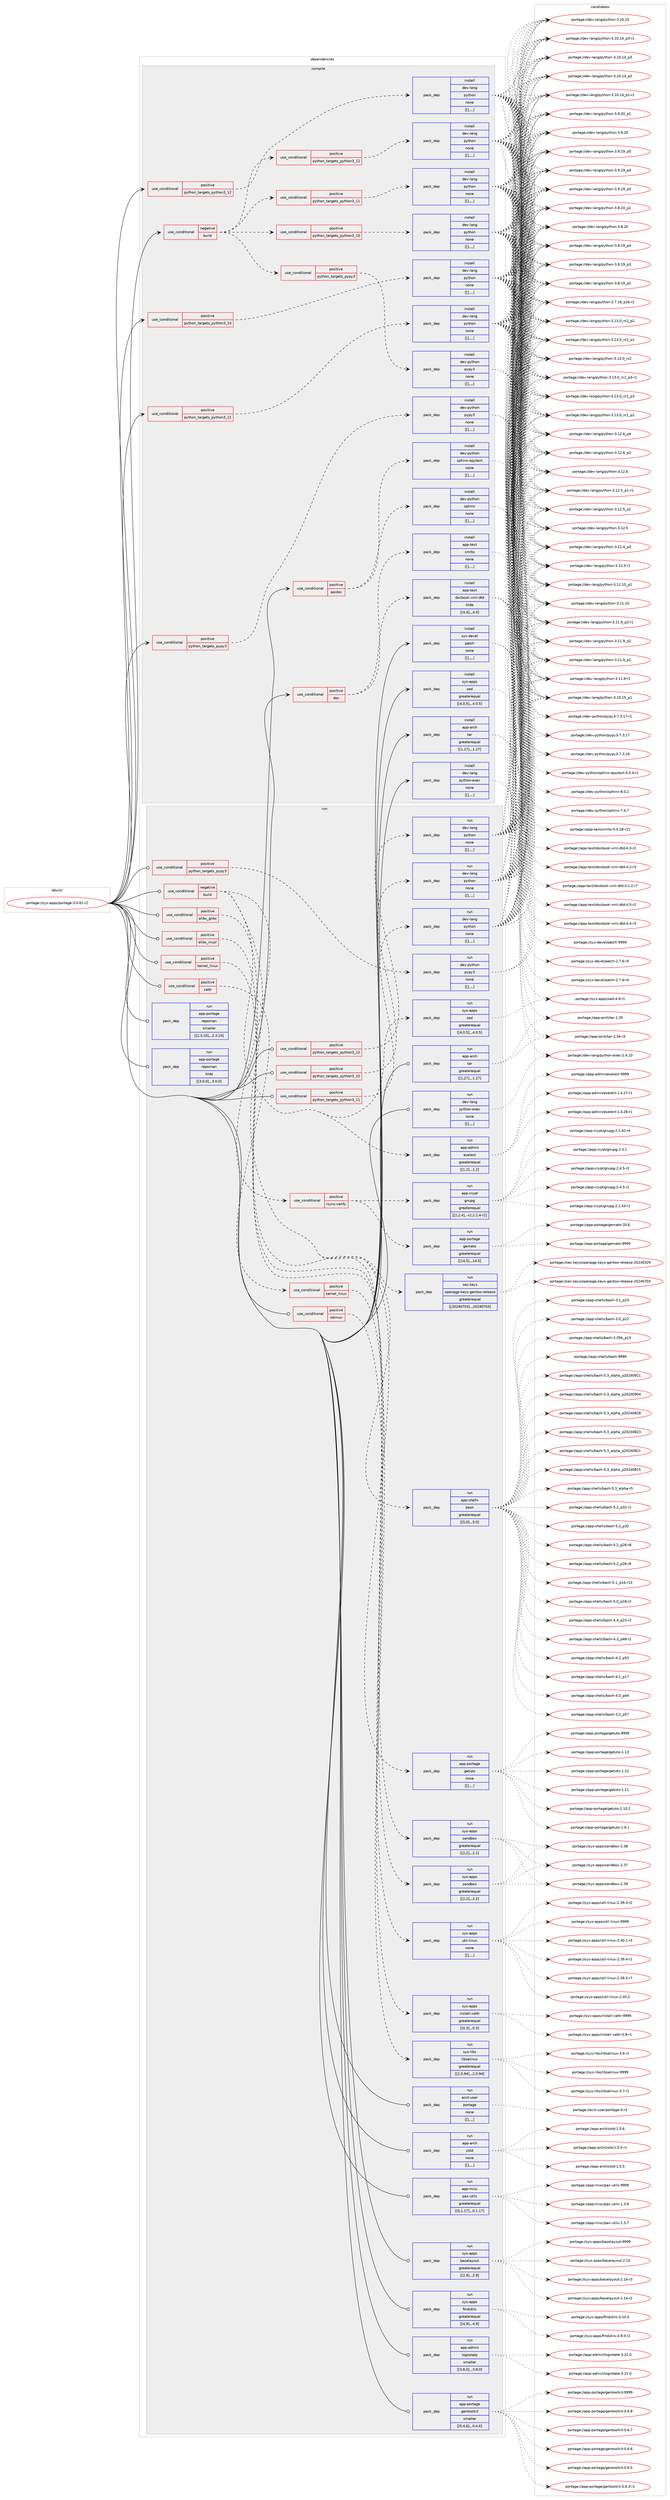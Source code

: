 digraph prolog {

# *************
# Graph options
# *************

newrank=true;
concentrate=true;
compound=true;
graph [rankdir=LR,fontname=Helvetica,fontsize=10,ranksep=1.5];#, ranksep=2.5, nodesep=0.2];
edge  [arrowhead=vee];
node  [fontname=Helvetica,fontsize=10];

# **********
# The ebuild
# **********

subgraph cluster_leftcol {
color=gray;
label=<<i>ebuild</i>>;
id [label="portage://sys-apps/portage-3.0.61-r2", color=red, width=4, href="../sys-apps/portage-3.0.61-r2.svg"];
}

# ****************
# The dependencies
# ****************

subgraph cluster_midcol {
color=gray;
label=<<i>dependencies</i>>;
subgraph cluster_compile {
fillcolor="#eeeeee";
style=filled;
label=<<i>compile</i>>;
subgraph cond6905 {
dependency18363 [label=<<TABLE BORDER="0" CELLBORDER="1" CELLSPACING="0" CELLPADDING="4"><TR><TD ROWSPAN="3" CELLPADDING="10">use_conditional</TD></TR><TR><TD>negative</TD></TR><TR><TD>build</TD></TR></TABLE>>, shape=none, color=red];
subgraph cond6906 {
dependency18364 [label=<<TABLE BORDER="0" CELLBORDER="1" CELLSPACING="0" CELLPADDING="4"><TR><TD ROWSPAN="3" CELLPADDING="10">use_conditional</TD></TR><TR><TD>positive</TD></TR><TR><TD>python_targets_pypy3</TD></TR></TABLE>>, shape=none, color=red];
subgraph pack11406 {
dependency18365 [label=<<TABLE BORDER="0" CELLBORDER="1" CELLSPACING="0" CELLPADDING="4" WIDTH="220"><TR><TD ROWSPAN="6" CELLPADDING="30">pack_dep</TD></TR><TR><TD WIDTH="110">install</TD></TR><TR><TD>dev-python</TD></TR><TR><TD>pypy3</TD></TR><TR><TD>none</TD></TR><TR><TD>[[],,,,]</TD></TR></TABLE>>, shape=none, color=blue];
}
dependency18364:e -> dependency18365:w [weight=20,style="dashed",arrowhead="vee"];
}
dependency18363:e -> dependency18364:w [weight=20,style="dashed",arrowhead="vee"];
subgraph cond6907 {
dependency18366 [label=<<TABLE BORDER="0" CELLBORDER="1" CELLSPACING="0" CELLPADDING="4"><TR><TD ROWSPAN="3" CELLPADDING="10">use_conditional</TD></TR><TR><TD>positive</TD></TR><TR><TD>python_targets_python3_10</TD></TR></TABLE>>, shape=none, color=red];
subgraph pack11407 {
dependency18367 [label=<<TABLE BORDER="0" CELLBORDER="1" CELLSPACING="0" CELLPADDING="4" WIDTH="220"><TR><TD ROWSPAN="6" CELLPADDING="30">pack_dep</TD></TR><TR><TD WIDTH="110">install</TD></TR><TR><TD>dev-lang</TD></TR><TR><TD>python</TD></TR><TR><TD>none</TD></TR><TR><TD>[[],,,,]</TD></TR></TABLE>>, shape=none, color=blue];
}
dependency18366:e -> dependency18367:w [weight=20,style="dashed",arrowhead="vee"];
}
dependency18363:e -> dependency18366:w [weight=20,style="dashed",arrowhead="vee"];
subgraph cond6908 {
dependency18368 [label=<<TABLE BORDER="0" CELLBORDER="1" CELLSPACING="0" CELLPADDING="4"><TR><TD ROWSPAN="3" CELLPADDING="10">use_conditional</TD></TR><TR><TD>positive</TD></TR><TR><TD>python_targets_python3_11</TD></TR></TABLE>>, shape=none, color=red];
subgraph pack11408 {
dependency18369 [label=<<TABLE BORDER="0" CELLBORDER="1" CELLSPACING="0" CELLPADDING="4" WIDTH="220"><TR><TD ROWSPAN="6" CELLPADDING="30">pack_dep</TD></TR><TR><TD WIDTH="110">install</TD></TR><TR><TD>dev-lang</TD></TR><TR><TD>python</TD></TR><TR><TD>none</TD></TR><TR><TD>[[],,,,]</TD></TR></TABLE>>, shape=none, color=blue];
}
dependency18368:e -> dependency18369:w [weight=20,style="dashed",arrowhead="vee"];
}
dependency18363:e -> dependency18368:w [weight=20,style="dashed",arrowhead="vee"];
subgraph cond6909 {
dependency18370 [label=<<TABLE BORDER="0" CELLBORDER="1" CELLSPACING="0" CELLPADDING="4"><TR><TD ROWSPAN="3" CELLPADDING="10">use_conditional</TD></TR><TR><TD>positive</TD></TR><TR><TD>python_targets_python3_12</TD></TR></TABLE>>, shape=none, color=red];
subgraph pack11409 {
dependency18371 [label=<<TABLE BORDER="0" CELLBORDER="1" CELLSPACING="0" CELLPADDING="4" WIDTH="220"><TR><TD ROWSPAN="6" CELLPADDING="30">pack_dep</TD></TR><TR><TD WIDTH="110">install</TD></TR><TR><TD>dev-lang</TD></TR><TR><TD>python</TD></TR><TR><TD>none</TD></TR><TR><TD>[[],,,,]</TD></TR></TABLE>>, shape=none, color=blue];
}
dependency18370:e -> dependency18371:w [weight=20,style="dashed",arrowhead="vee"];
}
dependency18363:e -> dependency18370:w [weight=20,style="dashed",arrowhead="vee"];
}
id:e -> dependency18363:w [weight=20,style="solid",arrowhead="vee"];
subgraph cond6910 {
dependency18372 [label=<<TABLE BORDER="0" CELLBORDER="1" CELLSPACING="0" CELLPADDING="4"><TR><TD ROWSPAN="3" CELLPADDING="10">use_conditional</TD></TR><TR><TD>positive</TD></TR><TR><TD>apidoc</TD></TR></TABLE>>, shape=none, color=red];
subgraph pack11410 {
dependency18373 [label=<<TABLE BORDER="0" CELLBORDER="1" CELLSPACING="0" CELLPADDING="4" WIDTH="220"><TR><TD ROWSPAN="6" CELLPADDING="30">pack_dep</TD></TR><TR><TD WIDTH="110">install</TD></TR><TR><TD>dev-python</TD></TR><TR><TD>sphinx</TD></TR><TR><TD>none</TD></TR><TR><TD>[[],,,,]</TD></TR></TABLE>>, shape=none, color=blue];
}
dependency18372:e -> dependency18373:w [weight=20,style="dashed",arrowhead="vee"];
subgraph pack11411 {
dependency18374 [label=<<TABLE BORDER="0" CELLBORDER="1" CELLSPACING="0" CELLPADDING="4" WIDTH="220"><TR><TD ROWSPAN="6" CELLPADDING="30">pack_dep</TD></TR><TR><TD WIDTH="110">install</TD></TR><TR><TD>dev-python</TD></TR><TR><TD>sphinx-epytext</TD></TR><TR><TD>none</TD></TR><TR><TD>[[],,,,]</TD></TR></TABLE>>, shape=none, color=blue];
}
dependency18372:e -> dependency18374:w [weight=20,style="dashed",arrowhead="vee"];
}
id:e -> dependency18372:w [weight=20,style="solid",arrowhead="vee"];
subgraph cond6911 {
dependency18375 [label=<<TABLE BORDER="0" CELLBORDER="1" CELLSPACING="0" CELLPADDING="4"><TR><TD ROWSPAN="3" CELLPADDING="10">use_conditional</TD></TR><TR><TD>positive</TD></TR><TR><TD>doc</TD></TR></TABLE>>, shape=none, color=red];
subgraph pack11412 {
dependency18376 [label=<<TABLE BORDER="0" CELLBORDER="1" CELLSPACING="0" CELLPADDING="4" WIDTH="220"><TR><TD ROWSPAN="6" CELLPADDING="30">pack_dep</TD></TR><TR><TD WIDTH="110">install</TD></TR><TR><TD>app-text</TD></TR><TR><TD>docbook-xml-dtd</TD></TR><TR><TD>tilde</TD></TR><TR><TD>[[4,4],,,4.4]</TD></TR></TABLE>>, shape=none, color=blue];
}
dependency18375:e -> dependency18376:w [weight=20,style="dashed",arrowhead="vee"];
subgraph pack11413 {
dependency18377 [label=<<TABLE BORDER="0" CELLBORDER="1" CELLSPACING="0" CELLPADDING="4" WIDTH="220"><TR><TD ROWSPAN="6" CELLPADDING="30">pack_dep</TD></TR><TR><TD WIDTH="110">install</TD></TR><TR><TD>app-text</TD></TR><TR><TD>xmlto</TD></TR><TR><TD>none</TD></TR><TR><TD>[[],,,,]</TD></TR></TABLE>>, shape=none, color=blue];
}
dependency18375:e -> dependency18377:w [weight=20,style="dashed",arrowhead="vee"];
}
id:e -> dependency18375:w [weight=20,style="solid",arrowhead="vee"];
subgraph cond6912 {
dependency18378 [label=<<TABLE BORDER="0" CELLBORDER="1" CELLSPACING="0" CELLPADDING="4"><TR><TD ROWSPAN="3" CELLPADDING="10">use_conditional</TD></TR><TR><TD>positive</TD></TR><TR><TD>python_targets_pypy3</TD></TR></TABLE>>, shape=none, color=red];
subgraph pack11414 {
dependency18379 [label=<<TABLE BORDER="0" CELLBORDER="1" CELLSPACING="0" CELLPADDING="4" WIDTH="220"><TR><TD ROWSPAN="6" CELLPADDING="30">pack_dep</TD></TR><TR><TD WIDTH="110">install</TD></TR><TR><TD>dev-python</TD></TR><TR><TD>pypy3</TD></TR><TR><TD>none</TD></TR><TR><TD>[[],,,,]</TD></TR></TABLE>>, shape=none, color=blue];
}
dependency18378:e -> dependency18379:w [weight=20,style="dashed",arrowhead="vee"];
}
id:e -> dependency18378:w [weight=20,style="solid",arrowhead="vee"];
subgraph cond6913 {
dependency18380 [label=<<TABLE BORDER="0" CELLBORDER="1" CELLSPACING="0" CELLPADDING="4"><TR><TD ROWSPAN="3" CELLPADDING="10">use_conditional</TD></TR><TR><TD>positive</TD></TR><TR><TD>python_targets_python3_10</TD></TR></TABLE>>, shape=none, color=red];
subgraph pack11415 {
dependency18381 [label=<<TABLE BORDER="0" CELLBORDER="1" CELLSPACING="0" CELLPADDING="4" WIDTH="220"><TR><TD ROWSPAN="6" CELLPADDING="30">pack_dep</TD></TR><TR><TD WIDTH="110">install</TD></TR><TR><TD>dev-lang</TD></TR><TR><TD>python</TD></TR><TR><TD>none</TD></TR><TR><TD>[[],,,,]</TD></TR></TABLE>>, shape=none, color=blue];
}
dependency18380:e -> dependency18381:w [weight=20,style="dashed",arrowhead="vee"];
}
id:e -> dependency18380:w [weight=20,style="solid",arrowhead="vee"];
subgraph cond6914 {
dependency18382 [label=<<TABLE BORDER="0" CELLBORDER="1" CELLSPACING="0" CELLPADDING="4"><TR><TD ROWSPAN="3" CELLPADDING="10">use_conditional</TD></TR><TR><TD>positive</TD></TR><TR><TD>python_targets_python3_11</TD></TR></TABLE>>, shape=none, color=red];
subgraph pack11416 {
dependency18383 [label=<<TABLE BORDER="0" CELLBORDER="1" CELLSPACING="0" CELLPADDING="4" WIDTH="220"><TR><TD ROWSPAN="6" CELLPADDING="30">pack_dep</TD></TR><TR><TD WIDTH="110">install</TD></TR><TR><TD>dev-lang</TD></TR><TR><TD>python</TD></TR><TR><TD>none</TD></TR><TR><TD>[[],,,,]</TD></TR></TABLE>>, shape=none, color=blue];
}
dependency18382:e -> dependency18383:w [weight=20,style="dashed",arrowhead="vee"];
}
id:e -> dependency18382:w [weight=20,style="solid",arrowhead="vee"];
subgraph cond6915 {
dependency18384 [label=<<TABLE BORDER="0" CELLBORDER="1" CELLSPACING="0" CELLPADDING="4"><TR><TD ROWSPAN="3" CELLPADDING="10">use_conditional</TD></TR><TR><TD>positive</TD></TR><TR><TD>python_targets_python3_12</TD></TR></TABLE>>, shape=none, color=red];
subgraph pack11417 {
dependency18385 [label=<<TABLE BORDER="0" CELLBORDER="1" CELLSPACING="0" CELLPADDING="4" WIDTH="220"><TR><TD ROWSPAN="6" CELLPADDING="30">pack_dep</TD></TR><TR><TD WIDTH="110">install</TD></TR><TR><TD>dev-lang</TD></TR><TR><TD>python</TD></TR><TR><TD>none</TD></TR><TR><TD>[[],,,,]</TD></TR></TABLE>>, shape=none, color=blue];
}
dependency18384:e -> dependency18385:w [weight=20,style="dashed",arrowhead="vee"];
}
id:e -> dependency18384:w [weight=20,style="solid",arrowhead="vee"];
subgraph pack11418 {
dependency18386 [label=<<TABLE BORDER="0" CELLBORDER="1" CELLSPACING="0" CELLPADDING="4" WIDTH="220"><TR><TD ROWSPAN="6" CELLPADDING="30">pack_dep</TD></TR><TR><TD WIDTH="110">install</TD></TR><TR><TD>app-arch</TD></TR><TR><TD>tar</TD></TR><TR><TD>greaterequal</TD></TR><TR><TD>[[1,27],,,1.27]</TD></TR></TABLE>>, shape=none, color=blue];
}
id:e -> dependency18386:w [weight=20,style="solid",arrowhead="vee"];
subgraph pack11419 {
dependency18387 [label=<<TABLE BORDER="0" CELLBORDER="1" CELLSPACING="0" CELLPADDING="4" WIDTH="220"><TR><TD ROWSPAN="6" CELLPADDING="30">pack_dep</TD></TR><TR><TD WIDTH="110">install</TD></TR><TR><TD>dev-lang</TD></TR><TR><TD>python-exec</TD></TR><TR><TD>none</TD></TR><TR><TD>[[],,,,]</TD></TR></TABLE>>, shape=none, color=blue];
}
id:e -> dependency18387:w [weight=20,style="solid",arrowhead="vee"];
subgraph pack11420 {
dependency18388 [label=<<TABLE BORDER="0" CELLBORDER="1" CELLSPACING="0" CELLPADDING="4" WIDTH="220"><TR><TD ROWSPAN="6" CELLPADDING="30">pack_dep</TD></TR><TR><TD WIDTH="110">install</TD></TR><TR><TD>sys-apps</TD></TR><TR><TD>sed</TD></TR><TR><TD>greaterequal</TD></TR><TR><TD>[[4,0,5],,,4.0.5]</TD></TR></TABLE>>, shape=none, color=blue];
}
id:e -> dependency18388:w [weight=20,style="solid",arrowhead="vee"];
subgraph pack11421 {
dependency18389 [label=<<TABLE BORDER="0" CELLBORDER="1" CELLSPACING="0" CELLPADDING="4" WIDTH="220"><TR><TD ROWSPAN="6" CELLPADDING="30">pack_dep</TD></TR><TR><TD WIDTH="110">install</TD></TR><TR><TD>sys-devel</TD></TR><TR><TD>patch</TD></TR><TR><TD>none</TD></TR><TR><TD>[[],,,,]</TD></TR></TABLE>>, shape=none, color=blue];
}
id:e -> dependency18389:w [weight=20,style="solid",arrowhead="vee"];
}
subgraph cluster_compileandrun {
fillcolor="#eeeeee";
style=filled;
label=<<i>compile and run</i>>;
}
subgraph cluster_run {
fillcolor="#eeeeee";
style=filled;
label=<<i>run</i>>;
subgraph cond6916 {
dependency18390 [label=<<TABLE BORDER="0" CELLBORDER="1" CELLSPACING="0" CELLPADDING="4"><TR><TD ROWSPAN="3" CELLPADDING="10">use_conditional</TD></TR><TR><TD>negative</TD></TR><TR><TD>build</TD></TR></TABLE>>, shape=none, color=red];
subgraph pack11422 {
dependency18391 [label=<<TABLE BORDER="0" CELLBORDER="1" CELLSPACING="0" CELLPADDING="4" WIDTH="220"><TR><TD ROWSPAN="6" CELLPADDING="30">pack_dep</TD></TR><TR><TD WIDTH="110">run</TD></TR><TR><TD>app-admin</TD></TR><TR><TD>eselect</TD></TR><TR><TD>greaterequal</TD></TR><TR><TD>[[1,2],,,1.2]</TD></TR></TABLE>>, shape=none, color=blue];
}
dependency18390:e -> dependency18391:w [weight=20,style="dashed",arrowhead="vee"];
subgraph pack11423 {
dependency18392 [label=<<TABLE BORDER="0" CELLBORDER="1" CELLSPACING="0" CELLPADDING="4" WIDTH="220"><TR><TD ROWSPAN="6" CELLPADDING="30">pack_dep</TD></TR><TR><TD WIDTH="110">run</TD></TR><TR><TD>app-portage</TD></TR><TR><TD>getuto</TD></TR><TR><TD>none</TD></TR><TR><TD>[[],,,,]</TD></TR></TABLE>>, shape=none, color=blue];
}
dependency18390:e -> dependency18392:w [weight=20,style="dashed",arrowhead="vee"];
subgraph pack11424 {
dependency18393 [label=<<TABLE BORDER="0" CELLBORDER="1" CELLSPACING="0" CELLPADDING="4" WIDTH="220"><TR><TD ROWSPAN="6" CELLPADDING="30">pack_dep</TD></TR><TR><TD WIDTH="110">run</TD></TR><TR><TD>app-shells</TD></TR><TR><TD>bash</TD></TR><TR><TD>greaterequal</TD></TR><TR><TD>[[5,0],,,5.0]</TD></TR></TABLE>>, shape=none, color=blue];
}
dependency18390:e -> dependency18393:w [weight=20,style="dashed",arrowhead="vee"];
subgraph pack11425 {
dependency18394 [label=<<TABLE BORDER="0" CELLBORDER="1" CELLSPACING="0" CELLPADDING="4" WIDTH="220"><TR><TD ROWSPAN="6" CELLPADDING="30">pack_dep</TD></TR><TR><TD WIDTH="110">run</TD></TR><TR><TD>sec-keys</TD></TR><TR><TD>openpgp-keys-gentoo-release</TD></TR><TR><TD>greaterequal</TD></TR><TR><TD>[[20240703],,,20240703]</TD></TR></TABLE>>, shape=none, color=blue];
}
dependency18390:e -> dependency18394:w [weight=20,style="dashed",arrowhead="vee"];
subgraph pack11426 {
dependency18395 [label=<<TABLE BORDER="0" CELLBORDER="1" CELLSPACING="0" CELLPADDING="4" WIDTH="220"><TR><TD ROWSPAN="6" CELLPADDING="30">pack_dep</TD></TR><TR><TD WIDTH="110">run</TD></TR><TR><TD>sys-apps</TD></TR><TR><TD>sed</TD></TR><TR><TD>greaterequal</TD></TR><TR><TD>[[4,0,5],,,4.0.5]</TD></TR></TABLE>>, shape=none, color=blue];
}
dependency18390:e -> dependency18395:w [weight=20,style="dashed",arrowhead="vee"];
subgraph cond6917 {
dependency18396 [label=<<TABLE BORDER="0" CELLBORDER="1" CELLSPACING="0" CELLPADDING="4"><TR><TD ROWSPAN="3" CELLPADDING="10">use_conditional</TD></TR><TR><TD>positive</TD></TR><TR><TD>rsync-verify</TD></TR></TABLE>>, shape=none, color=red];
subgraph pack11427 {
dependency18397 [label=<<TABLE BORDER="0" CELLBORDER="1" CELLSPACING="0" CELLPADDING="4" WIDTH="220"><TR><TD ROWSPAN="6" CELLPADDING="30">pack_dep</TD></TR><TR><TD WIDTH="110">run</TD></TR><TR><TD>app-crypt</TD></TR><TR><TD>gnupg</TD></TR><TR><TD>greaterequal</TD></TR><TR><TD>[[2,2,4],,-r2,2.2.4-r2]</TD></TR></TABLE>>, shape=none, color=blue];
}
dependency18396:e -> dependency18397:w [weight=20,style="dashed",arrowhead="vee"];
subgraph pack11428 {
dependency18398 [label=<<TABLE BORDER="0" CELLBORDER="1" CELLSPACING="0" CELLPADDING="4" WIDTH="220"><TR><TD ROWSPAN="6" CELLPADDING="30">pack_dep</TD></TR><TR><TD WIDTH="110">run</TD></TR><TR><TD>app-portage</TD></TR><TR><TD>gemato</TD></TR><TR><TD>greaterequal</TD></TR><TR><TD>[[14,5],,,14.5]</TD></TR></TABLE>>, shape=none, color=blue];
}
dependency18396:e -> dependency18398:w [weight=20,style="dashed",arrowhead="vee"];
}
dependency18390:e -> dependency18396:w [weight=20,style="dashed",arrowhead="vee"];
}
id:e -> dependency18390:w [weight=20,style="solid",arrowhead="odot"];
subgraph cond6918 {
dependency18399 [label=<<TABLE BORDER="0" CELLBORDER="1" CELLSPACING="0" CELLPADDING="4"><TR><TD ROWSPAN="3" CELLPADDING="10">use_conditional</TD></TR><TR><TD>positive</TD></TR><TR><TD>elibc_glibc</TD></TR></TABLE>>, shape=none, color=red];
subgraph pack11429 {
dependency18400 [label=<<TABLE BORDER="0" CELLBORDER="1" CELLSPACING="0" CELLPADDING="4" WIDTH="220"><TR><TD ROWSPAN="6" CELLPADDING="30">pack_dep</TD></TR><TR><TD WIDTH="110">run</TD></TR><TR><TD>sys-apps</TD></TR><TR><TD>sandbox</TD></TR><TR><TD>greaterequal</TD></TR><TR><TD>[[2,2],,,2.2]</TD></TR></TABLE>>, shape=none, color=blue];
}
dependency18399:e -> dependency18400:w [weight=20,style="dashed",arrowhead="vee"];
}
id:e -> dependency18399:w [weight=20,style="solid",arrowhead="odot"];
subgraph cond6919 {
dependency18401 [label=<<TABLE BORDER="0" CELLBORDER="1" CELLSPACING="0" CELLPADDING="4"><TR><TD ROWSPAN="3" CELLPADDING="10">use_conditional</TD></TR><TR><TD>positive</TD></TR><TR><TD>elibc_musl</TD></TR></TABLE>>, shape=none, color=red];
subgraph pack11430 {
dependency18402 [label=<<TABLE BORDER="0" CELLBORDER="1" CELLSPACING="0" CELLPADDING="4" WIDTH="220"><TR><TD ROWSPAN="6" CELLPADDING="30">pack_dep</TD></TR><TR><TD WIDTH="110">run</TD></TR><TR><TD>sys-apps</TD></TR><TR><TD>sandbox</TD></TR><TR><TD>greaterequal</TD></TR><TR><TD>[[2,2],,,2.2]</TD></TR></TABLE>>, shape=none, color=blue];
}
dependency18401:e -> dependency18402:w [weight=20,style="dashed",arrowhead="vee"];
}
id:e -> dependency18401:w [weight=20,style="solid",arrowhead="odot"];
subgraph cond6920 {
dependency18403 [label=<<TABLE BORDER="0" CELLBORDER="1" CELLSPACING="0" CELLPADDING="4"><TR><TD ROWSPAN="3" CELLPADDING="10">use_conditional</TD></TR><TR><TD>positive</TD></TR><TR><TD>kernel_linux</TD></TR></TABLE>>, shape=none, color=red];
subgraph pack11431 {
dependency18404 [label=<<TABLE BORDER="0" CELLBORDER="1" CELLSPACING="0" CELLPADDING="4" WIDTH="220"><TR><TD ROWSPAN="6" CELLPADDING="30">pack_dep</TD></TR><TR><TD WIDTH="110">run</TD></TR><TR><TD>sys-apps</TD></TR><TR><TD>util-linux</TD></TR><TR><TD>none</TD></TR><TR><TD>[[],,,,]</TD></TR></TABLE>>, shape=none, color=blue];
}
dependency18403:e -> dependency18404:w [weight=20,style="dashed",arrowhead="vee"];
}
id:e -> dependency18403:w [weight=20,style="solid",arrowhead="odot"];
subgraph cond6921 {
dependency18405 [label=<<TABLE BORDER="0" CELLBORDER="1" CELLSPACING="0" CELLPADDING="4"><TR><TD ROWSPAN="3" CELLPADDING="10">use_conditional</TD></TR><TR><TD>positive</TD></TR><TR><TD>python_targets_pypy3</TD></TR></TABLE>>, shape=none, color=red];
subgraph pack11432 {
dependency18406 [label=<<TABLE BORDER="0" CELLBORDER="1" CELLSPACING="0" CELLPADDING="4" WIDTH="220"><TR><TD ROWSPAN="6" CELLPADDING="30">pack_dep</TD></TR><TR><TD WIDTH="110">run</TD></TR><TR><TD>dev-python</TD></TR><TR><TD>pypy3</TD></TR><TR><TD>none</TD></TR><TR><TD>[[],,,,]</TD></TR></TABLE>>, shape=none, color=blue];
}
dependency18405:e -> dependency18406:w [weight=20,style="dashed",arrowhead="vee"];
}
id:e -> dependency18405:w [weight=20,style="solid",arrowhead="odot"];
subgraph cond6922 {
dependency18407 [label=<<TABLE BORDER="0" CELLBORDER="1" CELLSPACING="0" CELLPADDING="4"><TR><TD ROWSPAN="3" CELLPADDING="10">use_conditional</TD></TR><TR><TD>positive</TD></TR><TR><TD>python_targets_python3_10</TD></TR></TABLE>>, shape=none, color=red];
subgraph pack11433 {
dependency18408 [label=<<TABLE BORDER="0" CELLBORDER="1" CELLSPACING="0" CELLPADDING="4" WIDTH="220"><TR><TD ROWSPAN="6" CELLPADDING="30">pack_dep</TD></TR><TR><TD WIDTH="110">run</TD></TR><TR><TD>dev-lang</TD></TR><TR><TD>python</TD></TR><TR><TD>none</TD></TR><TR><TD>[[],,,,]</TD></TR></TABLE>>, shape=none, color=blue];
}
dependency18407:e -> dependency18408:w [weight=20,style="dashed",arrowhead="vee"];
}
id:e -> dependency18407:w [weight=20,style="solid",arrowhead="odot"];
subgraph cond6923 {
dependency18409 [label=<<TABLE BORDER="0" CELLBORDER="1" CELLSPACING="0" CELLPADDING="4"><TR><TD ROWSPAN="3" CELLPADDING="10">use_conditional</TD></TR><TR><TD>positive</TD></TR><TR><TD>python_targets_python3_11</TD></TR></TABLE>>, shape=none, color=red];
subgraph pack11434 {
dependency18410 [label=<<TABLE BORDER="0" CELLBORDER="1" CELLSPACING="0" CELLPADDING="4" WIDTH="220"><TR><TD ROWSPAN="6" CELLPADDING="30">pack_dep</TD></TR><TR><TD WIDTH="110">run</TD></TR><TR><TD>dev-lang</TD></TR><TR><TD>python</TD></TR><TR><TD>none</TD></TR><TR><TD>[[],,,,]</TD></TR></TABLE>>, shape=none, color=blue];
}
dependency18409:e -> dependency18410:w [weight=20,style="dashed",arrowhead="vee"];
}
id:e -> dependency18409:w [weight=20,style="solid",arrowhead="odot"];
subgraph cond6924 {
dependency18411 [label=<<TABLE BORDER="0" CELLBORDER="1" CELLSPACING="0" CELLPADDING="4"><TR><TD ROWSPAN="3" CELLPADDING="10">use_conditional</TD></TR><TR><TD>positive</TD></TR><TR><TD>python_targets_python3_12</TD></TR></TABLE>>, shape=none, color=red];
subgraph pack11435 {
dependency18412 [label=<<TABLE BORDER="0" CELLBORDER="1" CELLSPACING="0" CELLPADDING="4" WIDTH="220"><TR><TD ROWSPAN="6" CELLPADDING="30">pack_dep</TD></TR><TR><TD WIDTH="110">run</TD></TR><TR><TD>dev-lang</TD></TR><TR><TD>python</TD></TR><TR><TD>none</TD></TR><TR><TD>[[],,,,]</TD></TR></TABLE>>, shape=none, color=blue];
}
dependency18411:e -> dependency18412:w [weight=20,style="dashed",arrowhead="vee"];
}
id:e -> dependency18411:w [weight=20,style="solid",arrowhead="odot"];
subgraph cond6925 {
dependency18413 [label=<<TABLE BORDER="0" CELLBORDER="1" CELLSPACING="0" CELLPADDING="4"><TR><TD ROWSPAN="3" CELLPADDING="10">use_conditional</TD></TR><TR><TD>positive</TD></TR><TR><TD>selinux</TD></TR></TABLE>>, shape=none, color=red];
subgraph pack11436 {
dependency18414 [label=<<TABLE BORDER="0" CELLBORDER="1" CELLSPACING="0" CELLPADDING="4" WIDTH="220"><TR><TD ROWSPAN="6" CELLPADDING="30">pack_dep</TD></TR><TR><TD WIDTH="110">run</TD></TR><TR><TD>sys-libs</TD></TR><TR><TD>libselinux</TD></TR><TR><TD>greaterequal</TD></TR><TR><TD>[[2,0,94],,,2.0.94]</TD></TR></TABLE>>, shape=none, color=blue];
}
dependency18413:e -> dependency18414:w [weight=20,style="dashed",arrowhead="vee"];
}
id:e -> dependency18413:w [weight=20,style="solid",arrowhead="odot"];
subgraph cond6926 {
dependency18415 [label=<<TABLE BORDER="0" CELLBORDER="1" CELLSPACING="0" CELLPADDING="4"><TR><TD ROWSPAN="3" CELLPADDING="10">use_conditional</TD></TR><TR><TD>positive</TD></TR><TR><TD>xattr</TD></TR></TABLE>>, shape=none, color=red];
subgraph cond6927 {
dependency18416 [label=<<TABLE BORDER="0" CELLBORDER="1" CELLSPACING="0" CELLPADDING="4"><TR><TD ROWSPAN="3" CELLPADDING="10">use_conditional</TD></TR><TR><TD>positive</TD></TR><TR><TD>kernel_linux</TD></TR></TABLE>>, shape=none, color=red];
subgraph pack11437 {
dependency18417 [label=<<TABLE BORDER="0" CELLBORDER="1" CELLSPACING="0" CELLPADDING="4" WIDTH="220"><TR><TD ROWSPAN="6" CELLPADDING="30">pack_dep</TD></TR><TR><TD WIDTH="110">run</TD></TR><TR><TD>sys-apps</TD></TR><TR><TD>install-xattr</TD></TR><TR><TD>greaterequal</TD></TR><TR><TD>[[0,3],,,0.3]</TD></TR></TABLE>>, shape=none, color=blue];
}
dependency18416:e -> dependency18417:w [weight=20,style="dashed",arrowhead="vee"];
}
dependency18415:e -> dependency18416:w [weight=20,style="dashed",arrowhead="vee"];
}
id:e -> dependency18415:w [weight=20,style="solid",arrowhead="odot"];
subgraph pack11438 {
dependency18418 [label=<<TABLE BORDER="0" CELLBORDER="1" CELLSPACING="0" CELLPADDING="4" WIDTH="220"><TR><TD ROWSPAN="6" CELLPADDING="30">pack_dep</TD></TR><TR><TD WIDTH="110">run</TD></TR><TR><TD>acct-user</TD></TR><TR><TD>portage</TD></TR><TR><TD>none</TD></TR><TR><TD>[[],,,,]</TD></TR></TABLE>>, shape=none, color=blue];
}
id:e -> dependency18418:w [weight=20,style="solid",arrowhead="odot"];
subgraph pack11439 {
dependency18419 [label=<<TABLE BORDER="0" CELLBORDER="1" CELLSPACING="0" CELLPADDING="4" WIDTH="220"><TR><TD ROWSPAN="6" CELLPADDING="30">pack_dep</TD></TR><TR><TD WIDTH="110">run</TD></TR><TR><TD>app-arch</TD></TR><TR><TD>tar</TD></TR><TR><TD>greaterequal</TD></TR><TR><TD>[[1,27],,,1.27]</TD></TR></TABLE>>, shape=none, color=blue];
}
id:e -> dependency18419:w [weight=20,style="solid",arrowhead="odot"];
subgraph pack11440 {
dependency18420 [label=<<TABLE BORDER="0" CELLBORDER="1" CELLSPACING="0" CELLPADDING="4" WIDTH="220"><TR><TD ROWSPAN="6" CELLPADDING="30">pack_dep</TD></TR><TR><TD WIDTH="110">run</TD></TR><TR><TD>app-arch</TD></TR><TR><TD>zstd</TD></TR><TR><TD>none</TD></TR><TR><TD>[[],,,,]</TD></TR></TABLE>>, shape=none, color=blue];
}
id:e -> dependency18420:w [weight=20,style="solid",arrowhead="odot"];
subgraph pack11441 {
dependency18421 [label=<<TABLE BORDER="0" CELLBORDER="1" CELLSPACING="0" CELLPADDING="4" WIDTH="220"><TR><TD ROWSPAN="6" CELLPADDING="30">pack_dep</TD></TR><TR><TD WIDTH="110">run</TD></TR><TR><TD>app-misc</TD></TR><TR><TD>pax-utils</TD></TR><TR><TD>greaterequal</TD></TR><TR><TD>[[0,1,17],,,0.1.17]</TD></TR></TABLE>>, shape=none, color=blue];
}
id:e -> dependency18421:w [weight=20,style="solid",arrowhead="odot"];
subgraph pack11442 {
dependency18422 [label=<<TABLE BORDER="0" CELLBORDER="1" CELLSPACING="0" CELLPADDING="4" WIDTH="220"><TR><TD ROWSPAN="6" CELLPADDING="30">pack_dep</TD></TR><TR><TD WIDTH="110">run</TD></TR><TR><TD>dev-lang</TD></TR><TR><TD>python-exec</TD></TR><TR><TD>none</TD></TR><TR><TD>[[],,,,]</TD></TR></TABLE>>, shape=none, color=blue];
}
id:e -> dependency18422:w [weight=20,style="solid",arrowhead="odot"];
subgraph pack11443 {
dependency18423 [label=<<TABLE BORDER="0" CELLBORDER="1" CELLSPACING="0" CELLPADDING="4" WIDTH="220"><TR><TD ROWSPAN="6" CELLPADDING="30">pack_dep</TD></TR><TR><TD WIDTH="110">run</TD></TR><TR><TD>sys-apps</TD></TR><TR><TD>baselayout</TD></TR><TR><TD>greaterequal</TD></TR><TR><TD>[[2,9],,,2.9]</TD></TR></TABLE>>, shape=none, color=blue];
}
id:e -> dependency18423:w [weight=20,style="solid",arrowhead="odot"];
subgraph pack11444 {
dependency18424 [label=<<TABLE BORDER="0" CELLBORDER="1" CELLSPACING="0" CELLPADDING="4" WIDTH="220"><TR><TD ROWSPAN="6" CELLPADDING="30">pack_dep</TD></TR><TR><TD WIDTH="110">run</TD></TR><TR><TD>sys-apps</TD></TR><TR><TD>findutils</TD></TR><TR><TD>greaterequal</TD></TR><TR><TD>[[4,9],,,4.9]</TD></TR></TABLE>>, shape=none, color=blue];
}
id:e -> dependency18424:w [weight=20,style="solid",arrowhead="odot"];
subgraph pack11445 {
dependency18425 [label=<<TABLE BORDER="0" CELLBORDER="1" CELLSPACING="0" CELLPADDING="4" WIDTH="220"><TR><TD ROWSPAN="6" CELLPADDING="30">pack_dep</TD></TR><TR><TD WIDTH="110">run</TD></TR><TR><TD>app-admin</TD></TR><TR><TD>logrotate</TD></TR><TR><TD>smaller</TD></TR><TR><TD>[[3,8,0],,,3.8.0]</TD></TR></TABLE>>, shape=none, color=blue];
}
id:e -> dependency18425:w [weight=20,style="solid",arrowhead="odot"];
subgraph pack11446 {
dependency18426 [label=<<TABLE BORDER="0" CELLBORDER="1" CELLSPACING="0" CELLPADDING="4" WIDTH="220"><TR><TD ROWSPAN="6" CELLPADDING="30">pack_dep</TD></TR><TR><TD WIDTH="110">run</TD></TR><TR><TD>app-portage</TD></TR><TR><TD>gentoolkit</TD></TR><TR><TD>smaller</TD></TR><TR><TD>[[0,4,6],,,0.4.6]</TD></TR></TABLE>>, shape=none, color=blue];
}
id:e -> dependency18426:w [weight=20,style="solid",arrowhead="odot"];
subgraph pack11447 {
dependency18427 [label=<<TABLE BORDER="0" CELLBORDER="1" CELLSPACING="0" CELLPADDING="4" WIDTH="220"><TR><TD ROWSPAN="6" CELLPADDING="30">pack_dep</TD></TR><TR><TD WIDTH="110">run</TD></TR><TR><TD>app-portage</TD></TR><TR><TD>repoman</TD></TR><TR><TD>smaller</TD></TR><TR><TD>[[2,3,10],,,2.3.10]</TD></TR></TABLE>>, shape=none, color=blue];
}
id:e -> dependency18427:w [weight=20,style="solid",arrowhead="odot"];
subgraph pack11448 {
dependency18428 [label=<<TABLE BORDER="0" CELLBORDER="1" CELLSPACING="0" CELLPADDING="4" WIDTH="220"><TR><TD ROWSPAN="6" CELLPADDING="30">pack_dep</TD></TR><TR><TD WIDTH="110">run</TD></TR><TR><TD>app-portage</TD></TR><TR><TD>repoman</TD></TR><TR><TD>tilde</TD></TR><TR><TD>[[3,0,0],,,3.0.0]</TD></TR></TABLE>>, shape=none, color=blue];
}
id:e -> dependency18428:w [weight=20,style="solid",arrowhead="odot"];
}
}

# **************
# The candidates
# **************

subgraph cluster_choices {
rank=same;
color=gray;
label=<<i>candidates</i>>;

subgraph choice11406 {
color=black;
nodesep=1;
choice100101118451121211161041111104711212111212151455546514649554511449 [label="portage://dev-python/pypy3-7.3.17-r1", color=red, width=4,href="../dev-python/pypy3-7.3.17-r1.svg"];
choice10010111845112121116104111110471121211121215145554651464955 [label="portage://dev-python/pypy3-7.3.17", color=red, width=4,href="../dev-python/pypy3-7.3.17.svg"];
choice10010111845112121116104111110471121211121215145554651464954 [label="portage://dev-python/pypy3-7.3.16", color=red, width=4,href="../dev-python/pypy3-7.3.16.svg"];
dependency18365:e -> choice100101118451121211161041111104711212111212151455546514649554511449:w [style=dotted,weight="100"];
dependency18365:e -> choice10010111845112121116104111110471121211121215145554651464955:w [style=dotted,weight="100"];
dependency18365:e -> choice10010111845112121116104111110471121211121215145554651464954:w [style=dotted,weight="100"];
}
subgraph choice11407 {
color=black;
nodesep=1;
choice100101118451089711010347112121116104111110455146495146489511499509511250 [label="portage://dev-lang/python-3.13.0_rc2_p2", color=red, width=4,href="../dev-lang/python-3.13.0_rc2_p2.svg"];
choice100101118451089711010347112121116104111110455146495146489511499509511249 [label="portage://dev-lang/python-3.13.0_rc2_p1", color=red, width=4,href="../dev-lang/python-3.13.0_rc2_p1.svg"];
choice10010111845108971101034711212111610411111045514649514648951149950 [label="portage://dev-lang/python-3.13.0_rc2", color=red, width=4,href="../dev-lang/python-3.13.0_rc2.svg"];
choice1001011184510897110103471121211161041111104551464951464895114994995112514511449 [label="portage://dev-lang/python-3.13.0_rc1_p3-r1", color=red, width=4,href="../dev-lang/python-3.13.0_rc1_p3-r1.svg"];
choice100101118451089711010347112121116104111110455146495146489511499499511251 [label="portage://dev-lang/python-3.13.0_rc1_p3", color=red, width=4,href="../dev-lang/python-3.13.0_rc1_p3.svg"];
choice100101118451089711010347112121116104111110455146495146489511499499511250 [label="portage://dev-lang/python-3.13.0_rc1_p2", color=red, width=4,href="../dev-lang/python-3.13.0_rc1_p2.svg"];
choice100101118451089711010347112121116104111110455146495046549511252 [label="portage://dev-lang/python-3.12.6_p4", color=red, width=4,href="../dev-lang/python-3.12.6_p4.svg"];
choice100101118451089711010347112121116104111110455146495046549511250 [label="portage://dev-lang/python-3.12.6_p2", color=red, width=4,href="../dev-lang/python-3.12.6_p2.svg"];
choice10010111845108971101034711212111610411111045514649504654 [label="portage://dev-lang/python-3.12.6", color=red, width=4,href="../dev-lang/python-3.12.6.svg"];
choice1001011184510897110103471121211161041111104551464950465395112494511449 [label="portage://dev-lang/python-3.12.5_p1-r1", color=red, width=4,href="../dev-lang/python-3.12.5_p1-r1.svg"];
choice100101118451089711010347112121116104111110455146495046539511249 [label="portage://dev-lang/python-3.12.5_p1", color=red, width=4,href="../dev-lang/python-3.12.5_p1.svg"];
choice10010111845108971101034711212111610411111045514649504653 [label="portage://dev-lang/python-3.12.5", color=red, width=4,href="../dev-lang/python-3.12.5.svg"];
choice100101118451089711010347112121116104111110455146495046529511251 [label="portage://dev-lang/python-3.12.4_p3", color=red, width=4,href="../dev-lang/python-3.12.4_p3.svg"];
choice100101118451089711010347112121116104111110455146495046514511449 [label="portage://dev-lang/python-3.12.3-r1", color=red, width=4,href="../dev-lang/python-3.12.3-r1.svg"];
choice10010111845108971101034711212111610411111045514649494649489511249 [label="portage://dev-lang/python-3.11.10_p1", color=red, width=4,href="../dev-lang/python-3.11.10_p1.svg"];
choice1001011184510897110103471121211161041111104551464949464948 [label="portage://dev-lang/python-3.11.10", color=red, width=4,href="../dev-lang/python-3.11.10.svg"];
choice1001011184510897110103471121211161041111104551464949465795112504511449 [label="portage://dev-lang/python-3.11.9_p2-r1", color=red, width=4,href="../dev-lang/python-3.11.9_p2-r1.svg"];
choice100101118451089711010347112121116104111110455146494946579511250 [label="portage://dev-lang/python-3.11.9_p2", color=red, width=4,href="../dev-lang/python-3.11.9_p2.svg"];
choice100101118451089711010347112121116104111110455146494946579511249 [label="portage://dev-lang/python-3.11.9_p1", color=red, width=4,href="../dev-lang/python-3.11.9_p1.svg"];
choice100101118451089711010347112121116104111110455146494946574511449 [label="portage://dev-lang/python-3.11.9-r1", color=red, width=4,href="../dev-lang/python-3.11.9-r1.svg"];
choice10010111845108971101034711212111610411111045514649484649539511249 [label="portage://dev-lang/python-3.10.15_p1", color=red, width=4,href="../dev-lang/python-3.10.15_p1.svg"];
choice1001011184510897110103471121211161041111104551464948464953 [label="portage://dev-lang/python-3.10.15", color=red, width=4,href="../dev-lang/python-3.10.15.svg"];
choice100101118451089711010347112121116104111110455146494846495295112514511449 [label="portage://dev-lang/python-3.10.14_p3-r1", color=red, width=4,href="../dev-lang/python-3.10.14_p3-r1.svg"];
choice10010111845108971101034711212111610411111045514649484649529511251 [label="portage://dev-lang/python-3.10.14_p3", color=red, width=4,href="../dev-lang/python-3.10.14_p3.svg"];
choice10010111845108971101034711212111610411111045514649484649529511250 [label="portage://dev-lang/python-3.10.14_p2", color=red, width=4,href="../dev-lang/python-3.10.14_p2.svg"];
choice100101118451089711010347112121116104111110455146494846495295112494511449 [label="portage://dev-lang/python-3.10.14_p1-r1", color=red, width=4,href="../dev-lang/python-3.10.14_p1-r1.svg"];
choice100101118451089711010347112121116104111110455146574650489511249 [label="portage://dev-lang/python-3.9.20_p1", color=red, width=4,href="../dev-lang/python-3.9.20_p1.svg"];
choice10010111845108971101034711212111610411111045514657465048 [label="portage://dev-lang/python-3.9.20", color=red, width=4,href="../dev-lang/python-3.9.20.svg"];
choice100101118451089711010347112121116104111110455146574649579511253 [label="portage://dev-lang/python-3.9.19_p5", color=red, width=4,href="../dev-lang/python-3.9.19_p5.svg"];
choice100101118451089711010347112121116104111110455146574649579511252 [label="portage://dev-lang/python-3.9.19_p4", color=red, width=4,href="../dev-lang/python-3.9.19_p4.svg"];
choice100101118451089711010347112121116104111110455146574649579511251 [label="portage://dev-lang/python-3.9.19_p3", color=red, width=4,href="../dev-lang/python-3.9.19_p3.svg"];
choice100101118451089711010347112121116104111110455146564650489511250 [label="portage://dev-lang/python-3.8.20_p2", color=red, width=4,href="../dev-lang/python-3.8.20_p2.svg"];
choice10010111845108971101034711212111610411111045514656465048 [label="portage://dev-lang/python-3.8.20", color=red, width=4,href="../dev-lang/python-3.8.20.svg"];
choice100101118451089711010347112121116104111110455146564649579511252 [label="portage://dev-lang/python-3.8.19_p4", color=red, width=4,href="../dev-lang/python-3.8.19_p4.svg"];
choice100101118451089711010347112121116104111110455146564649579511251 [label="portage://dev-lang/python-3.8.19_p3", color=red, width=4,href="../dev-lang/python-3.8.19_p3.svg"];
choice100101118451089711010347112121116104111110455146564649579511250 [label="portage://dev-lang/python-3.8.19_p2", color=red, width=4,href="../dev-lang/python-3.8.19_p2.svg"];
choice100101118451089711010347112121116104111110455046554649569511249544511450 [label="portage://dev-lang/python-2.7.18_p16-r2", color=red, width=4,href="../dev-lang/python-2.7.18_p16-r2.svg"];
dependency18367:e -> choice100101118451089711010347112121116104111110455146495146489511499509511250:w [style=dotted,weight="100"];
dependency18367:e -> choice100101118451089711010347112121116104111110455146495146489511499509511249:w [style=dotted,weight="100"];
dependency18367:e -> choice10010111845108971101034711212111610411111045514649514648951149950:w [style=dotted,weight="100"];
dependency18367:e -> choice1001011184510897110103471121211161041111104551464951464895114994995112514511449:w [style=dotted,weight="100"];
dependency18367:e -> choice100101118451089711010347112121116104111110455146495146489511499499511251:w [style=dotted,weight="100"];
dependency18367:e -> choice100101118451089711010347112121116104111110455146495146489511499499511250:w [style=dotted,weight="100"];
dependency18367:e -> choice100101118451089711010347112121116104111110455146495046549511252:w [style=dotted,weight="100"];
dependency18367:e -> choice100101118451089711010347112121116104111110455146495046549511250:w [style=dotted,weight="100"];
dependency18367:e -> choice10010111845108971101034711212111610411111045514649504654:w [style=dotted,weight="100"];
dependency18367:e -> choice1001011184510897110103471121211161041111104551464950465395112494511449:w [style=dotted,weight="100"];
dependency18367:e -> choice100101118451089711010347112121116104111110455146495046539511249:w [style=dotted,weight="100"];
dependency18367:e -> choice10010111845108971101034711212111610411111045514649504653:w [style=dotted,weight="100"];
dependency18367:e -> choice100101118451089711010347112121116104111110455146495046529511251:w [style=dotted,weight="100"];
dependency18367:e -> choice100101118451089711010347112121116104111110455146495046514511449:w [style=dotted,weight="100"];
dependency18367:e -> choice10010111845108971101034711212111610411111045514649494649489511249:w [style=dotted,weight="100"];
dependency18367:e -> choice1001011184510897110103471121211161041111104551464949464948:w [style=dotted,weight="100"];
dependency18367:e -> choice1001011184510897110103471121211161041111104551464949465795112504511449:w [style=dotted,weight="100"];
dependency18367:e -> choice100101118451089711010347112121116104111110455146494946579511250:w [style=dotted,weight="100"];
dependency18367:e -> choice100101118451089711010347112121116104111110455146494946579511249:w [style=dotted,weight="100"];
dependency18367:e -> choice100101118451089711010347112121116104111110455146494946574511449:w [style=dotted,weight="100"];
dependency18367:e -> choice10010111845108971101034711212111610411111045514649484649539511249:w [style=dotted,weight="100"];
dependency18367:e -> choice1001011184510897110103471121211161041111104551464948464953:w [style=dotted,weight="100"];
dependency18367:e -> choice100101118451089711010347112121116104111110455146494846495295112514511449:w [style=dotted,weight="100"];
dependency18367:e -> choice10010111845108971101034711212111610411111045514649484649529511251:w [style=dotted,weight="100"];
dependency18367:e -> choice10010111845108971101034711212111610411111045514649484649529511250:w [style=dotted,weight="100"];
dependency18367:e -> choice100101118451089711010347112121116104111110455146494846495295112494511449:w [style=dotted,weight="100"];
dependency18367:e -> choice100101118451089711010347112121116104111110455146574650489511249:w [style=dotted,weight="100"];
dependency18367:e -> choice10010111845108971101034711212111610411111045514657465048:w [style=dotted,weight="100"];
dependency18367:e -> choice100101118451089711010347112121116104111110455146574649579511253:w [style=dotted,weight="100"];
dependency18367:e -> choice100101118451089711010347112121116104111110455146574649579511252:w [style=dotted,weight="100"];
dependency18367:e -> choice100101118451089711010347112121116104111110455146574649579511251:w [style=dotted,weight="100"];
dependency18367:e -> choice100101118451089711010347112121116104111110455146564650489511250:w [style=dotted,weight="100"];
dependency18367:e -> choice10010111845108971101034711212111610411111045514656465048:w [style=dotted,weight="100"];
dependency18367:e -> choice100101118451089711010347112121116104111110455146564649579511252:w [style=dotted,weight="100"];
dependency18367:e -> choice100101118451089711010347112121116104111110455146564649579511251:w [style=dotted,weight="100"];
dependency18367:e -> choice100101118451089711010347112121116104111110455146564649579511250:w [style=dotted,weight="100"];
dependency18367:e -> choice100101118451089711010347112121116104111110455046554649569511249544511450:w [style=dotted,weight="100"];
}
subgraph choice11408 {
color=black;
nodesep=1;
choice100101118451089711010347112121116104111110455146495146489511499509511250 [label="portage://dev-lang/python-3.13.0_rc2_p2", color=red, width=4,href="../dev-lang/python-3.13.0_rc2_p2.svg"];
choice100101118451089711010347112121116104111110455146495146489511499509511249 [label="portage://dev-lang/python-3.13.0_rc2_p1", color=red, width=4,href="../dev-lang/python-3.13.0_rc2_p1.svg"];
choice10010111845108971101034711212111610411111045514649514648951149950 [label="portage://dev-lang/python-3.13.0_rc2", color=red, width=4,href="../dev-lang/python-3.13.0_rc2.svg"];
choice1001011184510897110103471121211161041111104551464951464895114994995112514511449 [label="portage://dev-lang/python-3.13.0_rc1_p3-r1", color=red, width=4,href="../dev-lang/python-3.13.0_rc1_p3-r1.svg"];
choice100101118451089711010347112121116104111110455146495146489511499499511251 [label="portage://dev-lang/python-3.13.0_rc1_p3", color=red, width=4,href="../dev-lang/python-3.13.0_rc1_p3.svg"];
choice100101118451089711010347112121116104111110455146495146489511499499511250 [label="portage://dev-lang/python-3.13.0_rc1_p2", color=red, width=4,href="../dev-lang/python-3.13.0_rc1_p2.svg"];
choice100101118451089711010347112121116104111110455146495046549511252 [label="portage://dev-lang/python-3.12.6_p4", color=red, width=4,href="../dev-lang/python-3.12.6_p4.svg"];
choice100101118451089711010347112121116104111110455146495046549511250 [label="portage://dev-lang/python-3.12.6_p2", color=red, width=4,href="../dev-lang/python-3.12.6_p2.svg"];
choice10010111845108971101034711212111610411111045514649504654 [label="portage://dev-lang/python-3.12.6", color=red, width=4,href="../dev-lang/python-3.12.6.svg"];
choice1001011184510897110103471121211161041111104551464950465395112494511449 [label="portage://dev-lang/python-3.12.5_p1-r1", color=red, width=4,href="../dev-lang/python-3.12.5_p1-r1.svg"];
choice100101118451089711010347112121116104111110455146495046539511249 [label="portage://dev-lang/python-3.12.5_p1", color=red, width=4,href="../dev-lang/python-3.12.5_p1.svg"];
choice10010111845108971101034711212111610411111045514649504653 [label="portage://dev-lang/python-3.12.5", color=red, width=4,href="../dev-lang/python-3.12.5.svg"];
choice100101118451089711010347112121116104111110455146495046529511251 [label="portage://dev-lang/python-3.12.4_p3", color=red, width=4,href="../dev-lang/python-3.12.4_p3.svg"];
choice100101118451089711010347112121116104111110455146495046514511449 [label="portage://dev-lang/python-3.12.3-r1", color=red, width=4,href="../dev-lang/python-3.12.3-r1.svg"];
choice10010111845108971101034711212111610411111045514649494649489511249 [label="portage://dev-lang/python-3.11.10_p1", color=red, width=4,href="../dev-lang/python-3.11.10_p1.svg"];
choice1001011184510897110103471121211161041111104551464949464948 [label="portage://dev-lang/python-3.11.10", color=red, width=4,href="../dev-lang/python-3.11.10.svg"];
choice1001011184510897110103471121211161041111104551464949465795112504511449 [label="portage://dev-lang/python-3.11.9_p2-r1", color=red, width=4,href="../dev-lang/python-3.11.9_p2-r1.svg"];
choice100101118451089711010347112121116104111110455146494946579511250 [label="portage://dev-lang/python-3.11.9_p2", color=red, width=4,href="../dev-lang/python-3.11.9_p2.svg"];
choice100101118451089711010347112121116104111110455146494946579511249 [label="portage://dev-lang/python-3.11.9_p1", color=red, width=4,href="../dev-lang/python-3.11.9_p1.svg"];
choice100101118451089711010347112121116104111110455146494946574511449 [label="portage://dev-lang/python-3.11.9-r1", color=red, width=4,href="../dev-lang/python-3.11.9-r1.svg"];
choice10010111845108971101034711212111610411111045514649484649539511249 [label="portage://dev-lang/python-3.10.15_p1", color=red, width=4,href="../dev-lang/python-3.10.15_p1.svg"];
choice1001011184510897110103471121211161041111104551464948464953 [label="portage://dev-lang/python-3.10.15", color=red, width=4,href="../dev-lang/python-3.10.15.svg"];
choice100101118451089711010347112121116104111110455146494846495295112514511449 [label="portage://dev-lang/python-3.10.14_p3-r1", color=red, width=4,href="../dev-lang/python-3.10.14_p3-r1.svg"];
choice10010111845108971101034711212111610411111045514649484649529511251 [label="portage://dev-lang/python-3.10.14_p3", color=red, width=4,href="../dev-lang/python-3.10.14_p3.svg"];
choice10010111845108971101034711212111610411111045514649484649529511250 [label="portage://dev-lang/python-3.10.14_p2", color=red, width=4,href="../dev-lang/python-3.10.14_p2.svg"];
choice100101118451089711010347112121116104111110455146494846495295112494511449 [label="portage://dev-lang/python-3.10.14_p1-r1", color=red, width=4,href="../dev-lang/python-3.10.14_p1-r1.svg"];
choice100101118451089711010347112121116104111110455146574650489511249 [label="portage://dev-lang/python-3.9.20_p1", color=red, width=4,href="../dev-lang/python-3.9.20_p1.svg"];
choice10010111845108971101034711212111610411111045514657465048 [label="portage://dev-lang/python-3.9.20", color=red, width=4,href="../dev-lang/python-3.9.20.svg"];
choice100101118451089711010347112121116104111110455146574649579511253 [label="portage://dev-lang/python-3.9.19_p5", color=red, width=4,href="../dev-lang/python-3.9.19_p5.svg"];
choice100101118451089711010347112121116104111110455146574649579511252 [label="portage://dev-lang/python-3.9.19_p4", color=red, width=4,href="../dev-lang/python-3.9.19_p4.svg"];
choice100101118451089711010347112121116104111110455146574649579511251 [label="portage://dev-lang/python-3.9.19_p3", color=red, width=4,href="../dev-lang/python-3.9.19_p3.svg"];
choice100101118451089711010347112121116104111110455146564650489511250 [label="portage://dev-lang/python-3.8.20_p2", color=red, width=4,href="../dev-lang/python-3.8.20_p2.svg"];
choice10010111845108971101034711212111610411111045514656465048 [label="portage://dev-lang/python-3.8.20", color=red, width=4,href="../dev-lang/python-3.8.20.svg"];
choice100101118451089711010347112121116104111110455146564649579511252 [label="portage://dev-lang/python-3.8.19_p4", color=red, width=4,href="../dev-lang/python-3.8.19_p4.svg"];
choice100101118451089711010347112121116104111110455146564649579511251 [label="portage://dev-lang/python-3.8.19_p3", color=red, width=4,href="../dev-lang/python-3.8.19_p3.svg"];
choice100101118451089711010347112121116104111110455146564649579511250 [label="portage://dev-lang/python-3.8.19_p2", color=red, width=4,href="../dev-lang/python-3.8.19_p2.svg"];
choice100101118451089711010347112121116104111110455046554649569511249544511450 [label="portage://dev-lang/python-2.7.18_p16-r2", color=red, width=4,href="../dev-lang/python-2.7.18_p16-r2.svg"];
dependency18369:e -> choice100101118451089711010347112121116104111110455146495146489511499509511250:w [style=dotted,weight="100"];
dependency18369:e -> choice100101118451089711010347112121116104111110455146495146489511499509511249:w [style=dotted,weight="100"];
dependency18369:e -> choice10010111845108971101034711212111610411111045514649514648951149950:w [style=dotted,weight="100"];
dependency18369:e -> choice1001011184510897110103471121211161041111104551464951464895114994995112514511449:w [style=dotted,weight="100"];
dependency18369:e -> choice100101118451089711010347112121116104111110455146495146489511499499511251:w [style=dotted,weight="100"];
dependency18369:e -> choice100101118451089711010347112121116104111110455146495146489511499499511250:w [style=dotted,weight="100"];
dependency18369:e -> choice100101118451089711010347112121116104111110455146495046549511252:w [style=dotted,weight="100"];
dependency18369:e -> choice100101118451089711010347112121116104111110455146495046549511250:w [style=dotted,weight="100"];
dependency18369:e -> choice10010111845108971101034711212111610411111045514649504654:w [style=dotted,weight="100"];
dependency18369:e -> choice1001011184510897110103471121211161041111104551464950465395112494511449:w [style=dotted,weight="100"];
dependency18369:e -> choice100101118451089711010347112121116104111110455146495046539511249:w [style=dotted,weight="100"];
dependency18369:e -> choice10010111845108971101034711212111610411111045514649504653:w [style=dotted,weight="100"];
dependency18369:e -> choice100101118451089711010347112121116104111110455146495046529511251:w [style=dotted,weight="100"];
dependency18369:e -> choice100101118451089711010347112121116104111110455146495046514511449:w [style=dotted,weight="100"];
dependency18369:e -> choice10010111845108971101034711212111610411111045514649494649489511249:w [style=dotted,weight="100"];
dependency18369:e -> choice1001011184510897110103471121211161041111104551464949464948:w [style=dotted,weight="100"];
dependency18369:e -> choice1001011184510897110103471121211161041111104551464949465795112504511449:w [style=dotted,weight="100"];
dependency18369:e -> choice100101118451089711010347112121116104111110455146494946579511250:w [style=dotted,weight="100"];
dependency18369:e -> choice100101118451089711010347112121116104111110455146494946579511249:w [style=dotted,weight="100"];
dependency18369:e -> choice100101118451089711010347112121116104111110455146494946574511449:w [style=dotted,weight="100"];
dependency18369:e -> choice10010111845108971101034711212111610411111045514649484649539511249:w [style=dotted,weight="100"];
dependency18369:e -> choice1001011184510897110103471121211161041111104551464948464953:w [style=dotted,weight="100"];
dependency18369:e -> choice100101118451089711010347112121116104111110455146494846495295112514511449:w [style=dotted,weight="100"];
dependency18369:e -> choice10010111845108971101034711212111610411111045514649484649529511251:w [style=dotted,weight="100"];
dependency18369:e -> choice10010111845108971101034711212111610411111045514649484649529511250:w [style=dotted,weight="100"];
dependency18369:e -> choice100101118451089711010347112121116104111110455146494846495295112494511449:w [style=dotted,weight="100"];
dependency18369:e -> choice100101118451089711010347112121116104111110455146574650489511249:w [style=dotted,weight="100"];
dependency18369:e -> choice10010111845108971101034711212111610411111045514657465048:w [style=dotted,weight="100"];
dependency18369:e -> choice100101118451089711010347112121116104111110455146574649579511253:w [style=dotted,weight="100"];
dependency18369:e -> choice100101118451089711010347112121116104111110455146574649579511252:w [style=dotted,weight="100"];
dependency18369:e -> choice100101118451089711010347112121116104111110455146574649579511251:w [style=dotted,weight="100"];
dependency18369:e -> choice100101118451089711010347112121116104111110455146564650489511250:w [style=dotted,weight="100"];
dependency18369:e -> choice10010111845108971101034711212111610411111045514656465048:w [style=dotted,weight="100"];
dependency18369:e -> choice100101118451089711010347112121116104111110455146564649579511252:w [style=dotted,weight="100"];
dependency18369:e -> choice100101118451089711010347112121116104111110455146564649579511251:w [style=dotted,weight="100"];
dependency18369:e -> choice100101118451089711010347112121116104111110455146564649579511250:w [style=dotted,weight="100"];
dependency18369:e -> choice100101118451089711010347112121116104111110455046554649569511249544511450:w [style=dotted,weight="100"];
}
subgraph choice11409 {
color=black;
nodesep=1;
choice100101118451089711010347112121116104111110455146495146489511499509511250 [label="portage://dev-lang/python-3.13.0_rc2_p2", color=red, width=4,href="../dev-lang/python-3.13.0_rc2_p2.svg"];
choice100101118451089711010347112121116104111110455146495146489511499509511249 [label="portage://dev-lang/python-3.13.0_rc2_p1", color=red, width=4,href="../dev-lang/python-3.13.0_rc2_p1.svg"];
choice10010111845108971101034711212111610411111045514649514648951149950 [label="portage://dev-lang/python-3.13.0_rc2", color=red, width=4,href="../dev-lang/python-3.13.0_rc2.svg"];
choice1001011184510897110103471121211161041111104551464951464895114994995112514511449 [label="portage://dev-lang/python-3.13.0_rc1_p3-r1", color=red, width=4,href="../dev-lang/python-3.13.0_rc1_p3-r1.svg"];
choice100101118451089711010347112121116104111110455146495146489511499499511251 [label="portage://dev-lang/python-3.13.0_rc1_p3", color=red, width=4,href="../dev-lang/python-3.13.0_rc1_p3.svg"];
choice100101118451089711010347112121116104111110455146495146489511499499511250 [label="portage://dev-lang/python-3.13.0_rc1_p2", color=red, width=4,href="../dev-lang/python-3.13.0_rc1_p2.svg"];
choice100101118451089711010347112121116104111110455146495046549511252 [label="portage://dev-lang/python-3.12.6_p4", color=red, width=4,href="../dev-lang/python-3.12.6_p4.svg"];
choice100101118451089711010347112121116104111110455146495046549511250 [label="portage://dev-lang/python-3.12.6_p2", color=red, width=4,href="../dev-lang/python-3.12.6_p2.svg"];
choice10010111845108971101034711212111610411111045514649504654 [label="portage://dev-lang/python-3.12.6", color=red, width=4,href="../dev-lang/python-3.12.6.svg"];
choice1001011184510897110103471121211161041111104551464950465395112494511449 [label="portage://dev-lang/python-3.12.5_p1-r1", color=red, width=4,href="../dev-lang/python-3.12.5_p1-r1.svg"];
choice100101118451089711010347112121116104111110455146495046539511249 [label="portage://dev-lang/python-3.12.5_p1", color=red, width=4,href="../dev-lang/python-3.12.5_p1.svg"];
choice10010111845108971101034711212111610411111045514649504653 [label="portage://dev-lang/python-3.12.5", color=red, width=4,href="../dev-lang/python-3.12.5.svg"];
choice100101118451089711010347112121116104111110455146495046529511251 [label="portage://dev-lang/python-3.12.4_p3", color=red, width=4,href="../dev-lang/python-3.12.4_p3.svg"];
choice100101118451089711010347112121116104111110455146495046514511449 [label="portage://dev-lang/python-3.12.3-r1", color=red, width=4,href="../dev-lang/python-3.12.3-r1.svg"];
choice10010111845108971101034711212111610411111045514649494649489511249 [label="portage://dev-lang/python-3.11.10_p1", color=red, width=4,href="../dev-lang/python-3.11.10_p1.svg"];
choice1001011184510897110103471121211161041111104551464949464948 [label="portage://dev-lang/python-3.11.10", color=red, width=4,href="../dev-lang/python-3.11.10.svg"];
choice1001011184510897110103471121211161041111104551464949465795112504511449 [label="portage://dev-lang/python-3.11.9_p2-r1", color=red, width=4,href="../dev-lang/python-3.11.9_p2-r1.svg"];
choice100101118451089711010347112121116104111110455146494946579511250 [label="portage://dev-lang/python-3.11.9_p2", color=red, width=4,href="../dev-lang/python-3.11.9_p2.svg"];
choice100101118451089711010347112121116104111110455146494946579511249 [label="portage://dev-lang/python-3.11.9_p1", color=red, width=4,href="../dev-lang/python-3.11.9_p1.svg"];
choice100101118451089711010347112121116104111110455146494946574511449 [label="portage://dev-lang/python-3.11.9-r1", color=red, width=4,href="../dev-lang/python-3.11.9-r1.svg"];
choice10010111845108971101034711212111610411111045514649484649539511249 [label="portage://dev-lang/python-3.10.15_p1", color=red, width=4,href="../dev-lang/python-3.10.15_p1.svg"];
choice1001011184510897110103471121211161041111104551464948464953 [label="portage://dev-lang/python-3.10.15", color=red, width=4,href="../dev-lang/python-3.10.15.svg"];
choice100101118451089711010347112121116104111110455146494846495295112514511449 [label="portage://dev-lang/python-3.10.14_p3-r1", color=red, width=4,href="../dev-lang/python-3.10.14_p3-r1.svg"];
choice10010111845108971101034711212111610411111045514649484649529511251 [label="portage://dev-lang/python-3.10.14_p3", color=red, width=4,href="../dev-lang/python-3.10.14_p3.svg"];
choice10010111845108971101034711212111610411111045514649484649529511250 [label="portage://dev-lang/python-3.10.14_p2", color=red, width=4,href="../dev-lang/python-3.10.14_p2.svg"];
choice100101118451089711010347112121116104111110455146494846495295112494511449 [label="portage://dev-lang/python-3.10.14_p1-r1", color=red, width=4,href="../dev-lang/python-3.10.14_p1-r1.svg"];
choice100101118451089711010347112121116104111110455146574650489511249 [label="portage://dev-lang/python-3.9.20_p1", color=red, width=4,href="../dev-lang/python-3.9.20_p1.svg"];
choice10010111845108971101034711212111610411111045514657465048 [label="portage://dev-lang/python-3.9.20", color=red, width=4,href="../dev-lang/python-3.9.20.svg"];
choice100101118451089711010347112121116104111110455146574649579511253 [label="portage://dev-lang/python-3.9.19_p5", color=red, width=4,href="../dev-lang/python-3.9.19_p5.svg"];
choice100101118451089711010347112121116104111110455146574649579511252 [label="portage://dev-lang/python-3.9.19_p4", color=red, width=4,href="../dev-lang/python-3.9.19_p4.svg"];
choice100101118451089711010347112121116104111110455146574649579511251 [label="portage://dev-lang/python-3.9.19_p3", color=red, width=4,href="../dev-lang/python-3.9.19_p3.svg"];
choice100101118451089711010347112121116104111110455146564650489511250 [label="portage://dev-lang/python-3.8.20_p2", color=red, width=4,href="../dev-lang/python-3.8.20_p2.svg"];
choice10010111845108971101034711212111610411111045514656465048 [label="portage://dev-lang/python-3.8.20", color=red, width=4,href="../dev-lang/python-3.8.20.svg"];
choice100101118451089711010347112121116104111110455146564649579511252 [label="portage://dev-lang/python-3.8.19_p4", color=red, width=4,href="../dev-lang/python-3.8.19_p4.svg"];
choice100101118451089711010347112121116104111110455146564649579511251 [label="portage://dev-lang/python-3.8.19_p3", color=red, width=4,href="../dev-lang/python-3.8.19_p3.svg"];
choice100101118451089711010347112121116104111110455146564649579511250 [label="portage://dev-lang/python-3.8.19_p2", color=red, width=4,href="../dev-lang/python-3.8.19_p2.svg"];
choice100101118451089711010347112121116104111110455046554649569511249544511450 [label="portage://dev-lang/python-2.7.18_p16-r2", color=red, width=4,href="../dev-lang/python-2.7.18_p16-r2.svg"];
dependency18371:e -> choice100101118451089711010347112121116104111110455146495146489511499509511250:w [style=dotted,weight="100"];
dependency18371:e -> choice100101118451089711010347112121116104111110455146495146489511499509511249:w [style=dotted,weight="100"];
dependency18371:e -> choice10010111845108971101034711212111610411111045514649514648951149950:w [style=dotted,weight="100"];
dependency18371:e -> choice1001011184510897110103471121211161041111104551464951464895114994995112514511449:w [style=dotted,weight="100"];
dependency18371:e -> choice100101118451089711010347112121116104111110455146495146489511499499511251:w [style=dotted,weight="100"];
dependency18371:e -> choice100101118451089711010347112121116104111110455146495146489511499499511250:w [style=dotted,weight="100"];
dependency18371:e -> choice100101118451089711010347112121116104111110455146495046549511252:w [style=dotted,weight="100"];
dependency18371:e -> choice100101118451089711010347112121116104111110455146495046549511250:w [style=dotted,weight="100"];
dependency18371:e -> choice10010111845108971101034711212111610411111045514649504654:w [style=dotted,weight="100"];
dependency18371:e -> choice1001011184510897110103471121211161041111104551464950465395112494511449:w [style=dotted,weight="100"];
dependency18371:e -> choice100101118451089711010347112121116104111110455146495046539511249:w [style=dotted,weight="100"];
dependency18371:e -> choice10010111845108971101034711212111610411111045514649504653:w [style=dotted,weight="100"];
dependency18371:e -> choice100101118451089711010347112121116104111110455146495046529511251:w [style=dotted,weight="100"];
dependency18371:e -> choice100101118451089711010347112121116104111110455146495046514511449:w [style=dotted,weight="100"];
dependency18371:e -> choice10010111845108971101034711212111610411111045514649494649489511249:w [style=dotted,weight="100"];
dependency18371:e -> choice1001011184510897110103471121211161041111104551464949464948:w [style=dotted,weight="100"];
dependency18371:e -> choice1001011184510897110103471121211161041111104551464949465795112504511449:w [style=dotted,weight="100"];
dependency18371:e -> choice100101118451089711010347112121116104111110455146494946579511250:w [style=dotted,weight="100"];
dependency18371:e -> choice100101118451089711010347112121116104111110455146494946579511249:w [style=dotted,weight="100"];
dependency18371:e -> choice100101118451089711010347112121116104111110455146494946574511449:w [style=dotted,weight="100"];
dependency18371:e -> choice10010111845108971101034711212111610411111045514649484649539511249:w [style=dotted,weight="100"];
dependency18371:e -> choice1001011184510897110103471121211161041111104551464948464953:w [style=dotted,weight="100"];
dependency18371:e -> choice100101118451089711010347112121116104111110455146494846495295112514511449:w [style=dotted,weight="100"];
dependency18371:e -> choice10010111845108971101034711212111610411111045514649484649529511251:w [style=dotted,weight="100"];
dependency18371:e -> choice10010111845108971101034711212111610411111045514649484649529511250:w [style=dotted,weight="100"];
dependency18371:e -> choice100101118451089711010347112121116104111110455146494846495295112494511449:w [style=dotted,weight="100"];
dependency18371:e -> choice100101118451089711010347112121116104111110455146574650489511249:w [style=dotted,weight="100"];
dependency18371:e -> choice10010111845108971101034711212111610411111045514657465048:w [style=dotted,weight="100"];
dependency18371:e -> choice100101118451089711010347112121116104111110455146574649579511253:w [style=dotted,weight="100"];
dependency18371:e -> choice100101118451089711010347112121116104111110455146574649579511252:w [style=dotted,weight="100"];
dependency18371:e -> choice100101118451089711010347112121116104111110455146574649579511251:w [style=dotted,weight="100"];
dependency18371:e -> choice100101118451089711010347112121116104111110455146564650489511250:w [style=dotted,weight="100"];
dependency18371:e -> choice10010111845108971101034711212111610411111045514656465048:w [style=dotted,weight="100"];
dependency18371:e -> choice100101118451089711010347112121116104111110455146564649579511252:w [style=dotted,weight="100"];
dependency18371:e -> choice100101118451089711010347112121116104111110455146564649579511251:w [style=dotted,weight="100"];
dependency18371:e -> choice100101118451089711010347112121116104111110455146564649579511250:w [style=dotted,weight="100"];
dependency18371:e -> choice100101118451089711010347112121116104111110455046554649569511249544511450:w [style=dotted,weight="100"];
}
subgraph choice11410 {
color=black;
nodesep=1;
choice1001011184511212111610411111047115112104105110120455646484650 [label="portage://dev-python/sphinx-8.0.2", color=red, width=4,href="../dev-python/sphinx-8.0.2.svg"];
choice1001011184511212111610411111047115112104105110120455546524655 [label="portage://dev-python/sphinx-7.4.7", color=red, width=4,href="../dev-python/sphinx-7.4.7.svg"];
dependency18373:e -> choice1001011184511212111610411111047115112104105110120455646484650:w [style=dotted,weight="100"];
dependency18373:e -> choice1001011184511212111610411111047115112104105110120455546524655:w [style=dotted,weight="100"];
}
subgraph choice11411 {
color=black;
nodesep=1;
choice1001011184511212111610411111047115112104105110120451011121211161011201164548464846524511449 [label="portage://dev-python/sphinx-epytext-0.0.4-r1", color=red, width=4,href="../dev-python/sphinx-epytext-0.0.4-r1.svg"];
dependency18374:e -> choice1001011184511212111610411111047115112104105110120451011121211161011201164548464846524511449:w [style=dotted,weight="100"];
}
subgraph choice11412 {
color=black;
nodesep=1;
choice97112112451161011201164710011199981111111074512010910845100116100455246534511450 [label="portage://app-text/docbook-xml-dtd-4.5-r2", color=red, width=4,href="../app-text/docbook-xml-dtd-4.5-r2.svg"];
choice97112112451161011201164710011199981111111074512010910845100116100455246524511451 [label="portage://app-text/docbook-xml-dtd-4.4-r3", color=red, width=4,href="../app-text/docbook-xml-dtd-4.4-r3.svg"];
choice97112112451161011201164710011199981111111074512010910845100116100455246514511450 [label="portage://app-text/docbook-xml-dtd-4.3-r2", color=red, width=4,href="../app-text/docbook-xml-dtd-4.3-r2.svg"];
choice97112112451161011201164710011199981111111074512010910845100116100455246504511451 [label="portage://app-text/docbook-xml-dtd-4.2-r3", color=red, width=4,href="../app-text/docbook-xml-dtd-4.2-r3.svg"];
choice971121124511610112011647100111999811111110745120109108451001161004552464946504511455 [label="portage://app-text/docbook-xml-dtd-4.1.2-r7", color=red, width=4,href="../app-text/docbook-xml-dtd-4.1.2-r7.svg"];
dependency18376:e -> choice97112112451161011201164710011199981111111074512010910845100116100455246534511450:w [style=dotted,weight="100"];
dependency18376:e -> choice97112112451161011201164710011199981111111074512010910845100116100455246524511451:w [style=dotted,weight="100"];
dependency18376:e -> choice97112112451161011201164710011199981111111074512010910845100116100455246514511450:w [style=dotted,weight="100"];
dependency18376:e -> choice97112112451161011201164710011199981111111074512010910845100116100455246504511451:w [style=dotted,weight="100"];
dependency18376:e -> choice971121124511610112011647100111999811111110745120109108451001161004552464946504511455:w [style=dotted,weight="100"];
}
subgraph choice11413 {
color=black;
nodesep=1;
choice97112112451161011201164712010910811611145484648465056451144949 [label="portage://app-text/xmlto-0.0.28-r11", color=red, width=4,href="../app-text/xmlto-0.0.28-r11.svg"];
dependency18377:e -> choice97112112451161011201164712010910811611145484648465056451144949:w [style=dotted,weight="100"];
}
subgraph choice11414 {
color=black;
nodesep=1;
choice100101118451121211161041111104711212111212151455546514649554511449 [label="portage://dev-python/pypy3-7.3.17-r1", color=red, width=4,href="../dev-python/pypy3-7.3.17-r1.svg"];
choice10010111845112121116104111110471121211121215145554651464955 [label="portage://dev-python/pypy3-7.3.17", color=red, width=4,href="../dev-python/pypy3-7.3.17.svg"];
choice10010111845112121116104111110471121211121215145554651464954 [label="portage://dev-python/pypy3-7.3.16", color=red, width=4,href="../dev-python/pypy3-7.3.16.svg"];
dependency18379:e -> choice100101118451121211161041111104711212111212151455546514649554511449:w [style=dotted,weight="100"];
dependency18379:e -> choice10010111845112121116104111110471121211121215145554651464955:w [style=dotted,weight="100"];
dependency18379:e -> choice10010111845112121116104111110471121211121215145554651464954:w [style=dotted,weight="100"];
}
subgraph choice11415 {
color=black;
nodesep=1;
choice100101118451089711010347112121116104111110455146495146489511499509511250 [label="portage://dev-lang/python-3.13.0_rc2_p2", color=red, width=4,href="../dev-lang/python-3.13.0_rc2_p2.svg"];
choice100101118451089711010347112121116104111110455146495146489511499509511249 [label="portage://dev-lang/python-3.13.0_rc2_p1", color=red, width=4,href="../dev-lang/python-3.13.0_rc2_p1.svg"];
choice10010111845108971101034711212111610411111045514649514648951149950 [label="portage://dev-lang/python-3.13.0_rc2", color=red, width=4,href="../dev-lang/python-3.13.0_rc2.svg"];
choice1001011184510897110103471121211161041111104551464951464895114994995112514511449 [label="portage://dev-lang/python-3.13.0_rc1_p3-r1", color=red, width=4,href="../dev-lang/python-3.13.0_rc1_p3-r1.svg"];
choice100101118451089711010347112121116104111110455146495146489511499499511251 [label="portage://dev-lang/python-3.13.0_rc1_p3", color=red, width=4,href="../dev-lang/python-3.13.0_rc1_p3.svg"];
choice100101118451089711010347112121116104111110455146495146489511499499511250 [label="portage://dev-lang/python-3.13.0_rc1_p2", color=red, width=4,href="../dev-lang/python-3.13.0_rc1_p2.svg"];
choice100101118451089711010347112121116104111110455146495046549511252 [label="portage://dev-lang/python-3.12.6_p4", color=red, width=4,href="../dev-lang/python-3.12.6_p4.svg"];
choice100101118451089711010347112121116104111110455146495046549511250 [label="portage://dev-lang/python-3.12.6_p2", color=red, width=4,href="../dev-lang/python-3.12.6_p2.svg"];
choice10010111845108971101034711212111610411111045514649504654 [label="portage://dev-lang/python-3.12.6", color=red, width=4,href="../dev-lang/python-3.12.6.svg"];
choice1001011184510897110103471121211161041111104551464950465395112494511449 [label="portage://dev-lang/python-3.12.5_p1-r1", color=red, width=4,href="../dev-lang/python-3.12.5_p1-r1.svg"];
choice100101118451089711010347112121116104111110455146495046539511249 [label="portage://dev-lang/python-3.12.5_p1", color=red, width=4,href="../dev-lang/python-3.12.5_p1.svg"];
choice10010111845108971101034711212111610411111045514649504653 [label="portage://dev-lang/python-3.12.5", color=red, width=4,href="../dev-lang/python-3.12.5.svg"];
choice100101118451089711010347112121116104111110455146495046529511251 [label="portage://dev-lang/python-3.12.4_p3", color=red, width=4,href="../dev-lang/python-3.12.4_p3.svg"];
choice100101118451089711010347112121116104111110455146495046514511449 [label="portage://dev-lang/python-3.12.3-r1", color=red, width=4,href="../dev-lang/python-3.12.3-r1.svg"];
choice10010111845108971101034711212111610411111045514649494649489511249 [label="portage://dev-lang/python-3.11.10_p1", color=red, width=4,href="../dev-lang/python-3.11.10_p1.svg"];
choice1001011184510897110103471121211161041111104551464949464948 [label="portage://dev-lang/python-3.11.10", color=red, width=4,href="../dev-lang/python-3.11.10.svg"];
choice1001011184510897110103471121211161041111104551464949465795112504511449 [label="portage://dev-lang/python-3.11.9_p2-r1", color=red, width=4,href="../dev-lang/python-3.11.9_p2-r1.svg"];
choice100101118451089711010347112121116104111110455146494946579511250 [label="portage://dev-lang/python-3.11.9_p2", color=red, width=4,href="../dev-lang/python-3.11.9_p2.svg"];
choice100101118451089711010347112121116104111110455146494946579511249 [label="portage://dev-lang/python-3.11.9_p1", color=red, width=4,href="../dev-lang/python-3.11.9_p1.svg"];
choice100101118451089711010347112121116104111110455146494946574511449 [label="portage://dev-lang/python-3.11.9-r1", color=red, width=4,href="../dev-lang/python-3.11.9-r1.svg"];
choice10010111845108971101034711212111610411111045514649484649539511249 [label="portage://dev-lang/python-3.10.15_p1", color=red, width=4,href="../dev-lang/python-3.10.15_p1.svg"];
choice1001011184510897110103471121211161041111104551464948464953 [label="portage://dev-lang/python-3.10.15", color=red, width=4,href="../dev-lang/python-3.10.15.svg"];
choice100101118451089711010347112121116104111110455146494846495295112514511449 [label="portage://dev-lang/python-3.10.14_p3-r1", color=red, width=4,href="../dev-lang/python-3.10.14_p3-r1.svg"];
choice10010111845108971101034711212111610411111045514649484649529511251 [label="portage://dev-lang/python-3.10.14_p3", color=red, width=4,href="../dev-lang/python-3.10.14_p3.svg"];
choice10010111845108971101034711212111610411111045514649484649529511250 [label="portage://dev-lang/python-3.10.14_p2", color=red, width=4,href="../dev-lang/python-3.10.14_p2.svg"];
choice100101118451089711010347112121116104111110455146494846495295112494511449 [label="portage://dev-lang/python-3.10.14_p1-r1", color=red, width=4,href="../dev-lang/python-3.10.14_p1-r1.svg"];
choice100101118451089711010347112121116104111110455146574650489511249 [label="portage://dev-lang/python-3.9.20_p1", color=red, width=4,href="../dev-lang/python-3.9.20_p1.svg"];
choice10010111845108971101034711212111610411111045514657465048 [label="portage://dev-lang/python-3.9.20", color=red, width=4,href="../dev-lang/python-3.9.20.svg"];
choice100101118451089711010347112121116104111110455146574649579511253 [label="portage://dev-lang/python-3.9.19_p5", color=red, width=4,href="../dev-lang/python-3.9.19_p5.svg"];
choice100101118451089711010347112121116104111110455146574649579511252 [label="portage://dev-lang/python-3.9.19_p4", color=red, width=4,href="../dev-lang/python-3.9.19_p4.svg"];
choice100101118451089711010347112121116104111110455146574649579511251 [label="portage://dev-lang/python-3.9.19_p3", color=red, width=4,href="../dev-lang/python-3.9.19_p3.svg"];
choice100101118451089711010347112121116104111110455146564650489511250 [label="portage://dev-lang/python-3.8.20_p2", color=red, width=4,href="../dev-lang/python-3.8.20_p2.svg"];
choice10010111845108971101034711212111610411111045514656465048 [label="portage://dev-lang/python-3.8.20", color=red, width=4,href="../dev-lang/python-3.8.20.svg"];
choice100101118451089711010347112121116104111110455146564649579511252 [label="portage://dev-lang/python-3.8.19_p4", color=red, width=4,href="../dev-lang/python-3.8.19_p4.svg"];
choice100101118451089711010347112121116104111110455146564649579511251 [label="portage://dev-lang/python-3.8.19_p3", color=red, width=4,href="../dev-lang/python-3.8.19_p3.svg"];
choice100101118451089711010347112121116104111110455146564649579511250 [label="portage://dev-lang/python-3.8.19_p2", color=red, width=4,href="../dev-lang/python-3.8.19_p2.svg"];
choice100101118451089711010347112121116104111110455046554649569511249544511450 [label="portage://dev-lang/python-2.7.18_p16-r2", color=red, width=4,href="../dev-lang/python-2.7.18_p16-r2.svg"];
dependency18381:e -> choice100101118451089711010347112121116104111110455146495146489511499509511250:w [style=dotted,weight="100"];
dependency18381:e -> choice100101118451089711010347112121116104111110455146495146489511499509511249:w [style=dotted,weight="100"];
dependency18381:e -> choice10010111845108971101034711212111610411111045514649514648951149950:w [style=dotted,weight="100"];
dependency18381:e -> choice1001011184510897110103471121211161041111104551464951464895114994995112514511449:w [style=dotted,weight="100"];
dependency18381:e -> choice100101118451089711010347112121116104111110455146495146489511499499511251:w [style=dotted,weight="100"];
dependency18381:e -> choice100101118451089711010347112121116104111110455146495146489511499499511250:w [style=dotted,weight="100"];
dependency18381:e -> choice100101118451089711010347112121116104111110455146495046549511252:w [style=dotted,weight="100"];
dependency18381:e -> choice100101118451089711010347112121116104111110455146495046549511250:w [style=dotted,weight="100"];
dependency18381:e -> choice10010111845108971101034711212111610411111045514649504654:w [style=dotted,weight="100"];
dependency18381:e -> choice1001011184510897110103471121211161041111104551464950465395112494511449:w [style=dotted,weight="100"];
dependency18381:e -> choice100101118451089711010347112121116104111110455146495046539511249:w [style=dotted,weight="100"];
dependency18381:e -> choice10010111845108971101034711212111610411111045514649504653:w [style=dotted,weight="100"];
dependency18381:e -> choice100101118451089711010347112121116104111110455146495046529511251:w [style=dotted,weight="100"];
dependency18381:e -> choice100101118451089711010347112121116104111110455146495046514511449:w [style=dotted,weight="100"];
dependency18381:e -> choice10010111845108971101034711212111610411111045514649494649489511249:w [style=dotted,weight="100"];
dependency18381:e -> choice1001011184510897110103471121211161041111104551464949464948:w [style=dotted,weight="100"];
dependency18381:e -> choice1001011184510897110103471121211161041111104551464949465795112504511449:w [style=dotted,weight="100"];
dependency18381:e -> choice100101118451089711010347112121116104111110455146494946579511250:w [style=dotted,weight="100"];
dependency18381:e -> choice100101118451089711010347112121116104111110455146494946579511249:w [style=dotted,weight="100"];
dependency18381:e -> choice100101118451089711010347112121116104111110455146494946574511449:w [style=dotted,weight="100"];
dependency18381:e -> choice10010111845108971101034711212111610411111045514649484649539511249:w [style=dotted,weight="100"];
dependency18381:e -> choice1001011184510897110103471121211161041111104551464948464953:w [style=dotted,weight="100"];
dependency18381:e -> choice100101118451089711010347112121116104111110455146494846495295112514511449:w [style=dotted,weight="100"];
dependency18381:e -> choice10010111845108971101034711212111610411111045514649484649529511251:w [style=dotted,weight="100"];
dependency18381:e -> choice10010111845108971101034711212111610411111045514649484649529511250:w [style=dotted,weight="100"];
dependency18381:e -> choice100101118451089711010347112121116104111110455146494846495295112494511449:w [style=dotted,weight="100"];
dependency18381:e -> choice100101118451089711010347112121116104111110455146574650489511249:w [style=dotted,weight="100"];
dependency18381:e -> choice10010111845108971101034711212111610411111045514657465048:w [style=dotted,weight="100"];
dependency18381:e -> choice100101118451089711010347112121116104111110455146574649579511253:w [style=dotted,weight="100"];
dependency18381:e -> choice100101118451089711010347112121116104111110455146574649579511252:w [style=dotted,weight="100"];
dependency18381:e -> choice100101118451089711010347112121116104111110455146574649579511251:w [style=dotted,weight="100"];
dependency18381:e -> choice100101118451089711010347112121116104111110455146564650489511250:w [style=dotted,weight="100"];
dependency18381:e -> choice10010111845108971101034711212111610411111045514656465048:w [style=dotted,weight="100"];
dependency18381:e -> choice100101118451089711010347112121116104111110455146564649579511252:w [style=dotted,weight="100"];
dependency18381:e -> choice100101118451089711010347112121116104111110455146564649579511251:w [style=dotted,weight="100"];
dependency18381:e -> choice100101118451089711010347112121116104111110455146564649579511250:w [style=dotted,weight="100"];
dependency18381:e -> choice100101118451089711010347112121116104111110455046554649569511249544511450:w [style=dotted,weight="100"];
}
subgraph choice11416 {
color=black;
nodesep=1;
choice100101118451089711010347112121116104111110455146495146489511499509511250 [label="portage://dev-lang/python-3.13.0_rc2_p2", color=red, width=4,href="../dev-lang/python-3.13.0_rc2_p2.svg"];
choice100101118451089711010347112121116104111110455146495146489511499509511249 [label="portage://dev-lang/python-3.13.0_rc2_p1", color=red, width=4,href="../dev-lang/python-3.13.0_rc2_p1.svg"];
choice10010111845108971101034711212111610411111045514649514648951149950 [label="portage://dev-lang/python-3.13.0_rc2", color=red, width=4,href="../dev-lang/python-3.13.0_rc2.svg"];
choice1001011184510897110103471121211161041111104551464951464895114994995112514511449 [label="portage://dev-lang/python-3.13.0_rc1_p3-r1", color=red, width=4,href="../dev-lang/python-3.13.0_rc1_p3-r1.svg"];
choice100101118451089711010347112121116104111110455146495146489511499499511251 [label="portage://dev-lang/python-3.13.0_rc1_p3", color=red, width=4,href="../dev-lang/python-3.13.0_rc1_p3.svg"];
choice100101118451089711010347112121116104111110455146495146489511499499511250 [label="portage://dev-lang/python-3.13.0_rc1_p2", color=red, width=4,href="../dev-lang/python-3.13.0_rc1_p2.svg"];
choice100101118451089711010347112121116104111110455146495046549511252 [label="portage://dev-lang/python-3.12.6_p4", color=red, width=4,href="../dev-lang/python-3.12.6_p4.svg"];
choice100101118451089711010347112121116104111110455146495046549511250 [label="portage://dev-lang/python-3.12.6_p2", color=red, width=4,href="../dev-lang/python-3.12.6_p2.svg"];
choice10010111845108971101034711212111610411111045514649504654 [label="portage://dev-lang/python-3.12.6", color=red, width=4,href="../dev-lang/python-3.12.6.svg"];
choice1001011184510897110103471121211161041111104551464950465395112494511449 [label="portage://dev-lang/python-3.12.5_p1-r1", color=red, width=4,href="../dev-lang/python-3.12.5_p1-r1.svg"];
choice100101118451089711010347112121116104111110455146495046539511249 [label="portage://dev-lang/python-3.12.5_p1", color=red, width=4,href="../dev-lang/python-3.12.5_p1.svg"];
choice10010111845108971101034711212111610411111045514649504653 [label="portage://dev-lang/python-3.12.5", color=red, width=4,href="../dev-lang/python-3.12.5.svg"];
choice100101118451089711010347112121116104111110455146495046529511251 [label="portage://dev-lang/python-3.12.4_p3", color=red, width=4,href="../dev-lang/python-3.12.4_p3.svg"];
choice100101118451089711010347112121116104111110455146495046514511449 [label="portage://dev-lang/python-3.12.3-r1", color=red, width=4,href="../dev-lang/python-3.12.3-r1.svg"];
choice10010111845108971101034711212111610411111045514649494649489511249 [label="portage://dev-lang/python-3.11.10_p1", color=red, width=4,href="../dev-lang/python-3.11.10_p1.svg"];
choice1001011184510897110103471121211161041111104551464949464948 [label="portage://dev-lang/python-3.11.10", color=red, width=4,href="../dev-lang/python-3.11.10.svg"];
choice1001011184510897110103471121211161041111104551464949465795112504511449 [label="portage://dev-lang/python-3.11.9_p2-r1", color=red, width=4,href="../dev-lang/python-3.11.9_p2-r1.svg"];
choice100101118451089711010347112121116104111110455146494946579511250 [label="portage://dev-lang/python-3.11.9_p2", color=red, width=4,href="../dev-lang/python-3.11.9_p2.svg"];
choice100101118451089711010347112121116104111110455146494946579511249 [label="portage://dev-lang/python-3.11.9_p1", color=red, width=4,href="../dev-lang/python-3.11.9_p1.svg"];
choice100101118451089711010347112121116104111110455146494946574511449 [label="portage://dev-lang/python-3.11.9-r1", color=red, width=4,href="../dev-lang/python-3.11.9-r1.svg"];
choice10010111845108971101034711212111610411111045514649484649539511249 [label="portage://dev-lang/python-3.10.15_p1", color=red, width=4,href="../dev-lang/python-3.10.15_p1.svg"];
choice1001011184510897110103471121211161041111104551464948464953 [label="portage://dev-lang/python-3.10.15", color=red, width=4,href="../dev-lang/python-3.10.15.svg"];
choice100101118451089711010347112121116104111110455146494846495295112514511449 [label="portage://dev-lang/python-3.10.14_p3-r1", color=red, width=4,href="../dev-lang/python-3.10.14_p3-r1.svg"];
choice10010111845108971101034711212111610411111045514649484649529511251 [label="portage://dev-lang/python-3.10.14_p3", color=red, width=4,href="../dev-lang/python-3.10.14_p3.svg"];
choice10010111845108971101034711212111610411111045514649484649529511250 [label="portage://dev-lang/python-3.10.14_p2", color=red, width=4,href="../dev-lang/python-3.10.14_p2.svg"];
choice100101118451089711010347112121116104111110455146494846495295112494511449 [label="portage://dev-lang/python-3.10.14_p1-r1", color=red, width=4,href="../dev-lang/python-3.10.14_p1-r1.svg"];
choice100101118451089711010347112121116104111110455146574650489511249 [label="portage://dev-lang/python-3.9.20_p1", color=red, width=4,href="../dev-lang/python-3.9.20_p1.svg"];
choice10010111845108971101034711212111610411111045514657465048 [label="portage://dev-lang/python-3.9.20", color=red, width=4,href="../dev-lang/python-3.9.20.svg"];
choice100101118451089711010347112121116104111110455146574649579511253 [label="portage://dev-lang/python-3.9.19_p5", color=red, width=4,href="../dev-lang/python-3.9.19_p5.svg"];
choice100101118451089711010347112121116104111110455146574649579511252 [label="portage://dev-lang/python-3.9.19_p4", color=red, width=4,href="../dev-lang/python-3.9.19_p4.svg"];
choice100101118451089711010347112121116104111110455146574649579511251 [label="portage://dev-lang/python-3.9.19_p3", color=red, width=4,href="../dev-lang/python-3.9.19_p3.svg"];
choice100101118451089711010347112121116104111110455146564650489511250 [label="portage://dev-lang/python-3.8.20_p2", color=red, width=4,href="../dev-lang/python-3.8.20_p2.svg"];
choice10010111845108971101034711212111610411111045514656465048 [label="portage://dev-lang/python-3.8.20", color=red, width=4,href="../dev-lang/python-3.8.20.svg"];
choice100101118451089711010347112121116104111110455146564649579511252 [label="portage://dev-lang/python-3.8.19_p4", color=red, width=4,href="../dev-lang/python-3.8.19_p4.svg"];
choice100101118451089711010347112121116104111110455146564649579511251 [label="portage://dev-lang/python-3.8.19_p3", color=red, width=4,href="../dev-lang/python-3.8.19_p3.svg"];
choice100101118451089711010347112121116104111110455146564649579511250 [label="portage://dev-lang/python-3.8.19_p2", color=red, width=4,href="../dev-lang/python-3.8.19_p2.svg"];
choice100101118451089711010347112121116104111110455046554649569511249544511450 [label="portage://dev-lang/python-2.7.18_p16-r2", color=red, width=4,href="../dev-lang/python-2.7.18_p16-r2.svg"];
dependency18383:e -> choice100101118451089711010347112121116104111110455146495146489511499509511250:w [style=dotted,weight="100"];
dependency18383:e -> choice100101118451089711010347112121116104111110455146495146489511499509511249:w [style=dotted,weight="100"];
dependency18383:e -> choice10010111845108971101034711212111610411111045514649514648951149950:w [style=dotted,weight="100"];
dependency18383:e -> choice1001011184510897110103471121211161041111104551464951464895114994995112514511449:w [style=dotted,weight="100"];
dependency18383:e -> choice100101118451089711010347112121116104111110455146495146489511499499511251:w [style=dotted,weight="100"];
dependency18383:e -> choice100101118451089711010347112121116104111110455146495146489511499499511250:w [style=dotted,weight="100"];
dependency18383:e -> choice100101118451089711010347112121116104111110455146495046549511252:w [style=dotted,weight="100"];
dependency18383:e -> choice100101118451089711010347112121116104111110455146495046549511250:w [style=dotted,weight="100"];
dependency18383:e -> choice10010111845108971101034711212111610411111045514649504654:w [style=dotted,weight="100"];
dependency18383:e -> choice1001011184510897110103471121211161041111104551464950465395112494511449:w [style=dotted,weight="100"];
dependency18383:e -> choice100101118451089711010347112121116104111110455146495046539511249:w [style=dotted,weight="100"];
dependency18383:e -> choice10010111845108971101034711212111610411111045514649504653:w [style=dotted,weight="100"];
dependency18383:e -> choice100101118451089711010347112121116104111110455146495046529511251:w [style=dotted,weight="100"];
dependency18383:e -> choice100101118451089711010347112121116104111110455146495046514511449:w [style=dotted,weight="100"];
dependency18383:e -> choice10010111845108971101034711212111610411111045514649494649489511249:w [style=dotted,weight="100"];
dependency18383:e -> choice1001011184510897110103471121211161041111104551464949464948:w [style=dotted,weight="100"];
dependency18383:e -> choice1001011184510897110103471121211161041111104551464949465795112504511449:w [style=dotted,weight="100"];
dependency18383:e -> choice100101118451089711010347112121116104111110455146494946579511250:w [style=dotted,weight="100"];
dependency18383:e -> choice100101118451089711010347112121116104111110455146494946579511249:w [style=dotted,weight="100"];
dependency18383:e -> choice100101118451089711010347112121116104111110455146494946574511449:w [style=dotted,weight="100"];
dependency18383:e -> choice10010111845108971101034711212111610411111045514649484649539511249:w [style=dotted,weight="100"];
dependency18383:e -> choice1001011184510897110103471121211161041111104551464948464953:w [style=dotted,weight="100"];
dependency18383:e -> choice100101118451089711010347112121116104111110455146494846495295112514511449:w [style=dotted,weight="100"];
dependency18383:e -> choice10010111845108971101034711212111610411111045514649484649529511251:w [style=dotted,weight="100"];
dependency18383:e -> choice10010111845108971101034711212111610411111045514649484649529511250:w [style=dotted,weight="100"];
dependency18383:e -> choice100101118451089711010347112121116104111110455146494846495295112494511449:w [style=dotted,weight="100"];
dependency18383:e -> choice100101118451089711010347112121116104111110455146574650489511249:w [style=dotted,weight="100"];
dependency18383:e -> choice10010111845108971101034711212111610411111045514657465048:w [style=dotted,weight="100"];
dependency18383:e -> choice100101118451089711010347112121116104111110455146574649579511253:w [style=dotted,weight="100"];
dependency18383:e -> choice100101118451089711010347112121116104111110455146574649579511252:w [style=dotted,weight="100"];
dependency18383:e -> choice100101118451089711010347112121116104111110455146574649579511251:w [style=dotted,weight="100"];
dependency18383:e -> choice100101118451089711010347112121116104111110455146564650489511250:w [style=dotted,weight="100"];
dependency18383:e -> choice10010111845108971101034711212111610411111045514656465048:w [style=dotted,weight="100"];
dependency18383:e -> choice100101118451089711010347112121116104111110455146564649579511252:w [style=dotted,weight="100"];
dependency18383:e -> choice100101118451089711010347112121116104111110455146564649579511251:w [style=dotted,weight="100"];
dependency18383:e -> choice100101118451089711010347112121116104111110455146564649579511250:w [style=dotted,weight="100"];
dependency18383:e -> choice100101118451089711010347112121116104111110455046554649569511249544511450:w [style=dotted,weight="100"];
}
subgraph choice11417 {
color=black;
nodesep=1;
choice100101118451089711010347112121116104111110455146495146489511499509511250 [label="portage://dev-lang/python-3.13.0_rc2_p2", color=red, width=4,href="../dev-lang/python-3.13.0_rc2_p2.svg"];
choice100101118451089711010347112121116104111110455146495146489511499509511249 [label="portage://dev-lang/python-3.13.0_rc2_p1", color=red, width=4,href="../dev-lang/python-3.13.0_rc2_p1.svg"];
choice10010111845108971101034711212111610411111045514649514648951149950 [label="portage://dev-lang/python-3.13.0_rc2", color=red, width=4,href="../dev-lang/python-3.13.0_rc2.svg"];
choice1001011184510897110103471121211161041111104551464951464895114994995112514511449 [label="portage://dev-lang/python-3.13.0_rc1_p3-r1", color=red, width=4,href="../dev-lang/python-3.13.0_rc1_p3-r1.svg"];
choice100101118451089711010347112121116104111110455146495146489511499499511251 [label="portage://dev-lang/python-3.13.0_rc1_p3", color=red, width=4,href="../dev-lang/python-3.13.0_rc1_p3.svg"];
choice100101118451089711010347112121116104111110455146495146489511499499511250 [label="portage://dev-lang/python-3.13.0_rc1_p2", color=red, width=4,href="../dev-lang/python-3.13.0_rc1_p2.svg"];
choice100101118451089711010347112121116104111110455146495046549511252 [label="portage://dev-lang/python-3.12.6_p4", color=red, width=4,href="../dev-lang/python-3.12.6_p4.svg"];
choice100101118451089711010347112121116104111110455146495046549511250 [label="portage://dev-lang/python-3.12.6_p2", color=red, width=4,href="../dev-lang/python-3.12.6_p2.svg"];
choice10010111845108971101034711212111610411111045514649504654 [label="portage://dev-lang/python-3.12.6", color=red, width=4,href="../dev-lang/python-3.12.6.svg"];
choice1001011184510897110103471121211161041111104551464950465395112494511449 [label="portage://dev-lang/python-3.12.5_p1-r1", color=red, width=4,href="../dev-lang/python-3.12.5_p1-r1.svg"];
choice100101118451089711010347112121116104111110455146495046539511249 [label="portage://dev-lang/python-3.12.5_p1", color=red, width=4,href="../dev-lang/python-3.12.5_p1.svg"];
choice10010111845108971101034711212111610411111045514649504653 [label="portage://dev-lang/python-3.12.5", color=red, width=4,href="../dev-lang/python-3.12.5.svg"];
choice100101118451089711010347112121116104111110455146495046529511251 [label="portage://dev-lang/python-3.12.4_p3", color=red, width=4,href="../dev-lang/python-3.12.4_p3.svg"];
choice100101118451089711010347112121116104111110455146495046514511449 [label="portage://dev-lang/python-3.12.3-r1", color=red, width=4,href="../dev-lang/python-3.12.3-r1.svg"];
choice10010111845108971101034711212111610411111045514649494649489511249 [label="portage://dev-lang/python-3.11.10_p1", color=red, width=4,href="../dev-lang/python-3.11.10_p1.svg"];
choice1001011184510897110103471121211161041111104551464949464948 [label="portage://dev-lang/python-3.11.10", color=red, width=4,href="../dev-lang/python-3.11.10.svg"];
choice1001011184510897110103471121211161041111104551464949465795112504511449 [label="portage://dev-lang/python-3.11.9_p2-r1", color=red, width=4,href="../dev-lang/python-3.11.9_p2-r1.svg"];
choice100101118451089711010347112121116104111110455146494946579511250 [label="portage://dev-lang/python-3.11.9_p2", color=red, width=4,href="../dev-lang/python-3.11.9_p2.svg"];
choice100101118451089711010347112121116104111110455146494946579511249 [label="portage://dev-lang/python-3.11.9_p1", color=red, width=4,href="../dev-lang/python-3.11.9_p1.svg"];
choice100101118451089711010347112121116104111110455146494946574511449 [label="portage://dev-lang/python-3.11.9-r1", color=red, width=4,href="../dev-lang/python-3.11.9-r1.svg"];
choice10010111845108971101034711212111610411111045514649484649539511249 [label="portage://dev-lang/python-3.10.15_p1", color=red, width=4,href="../dev-lang/python-3.10.15_p1.svg"];
choice1001011184510897110103471121211161041111104551464948464953 [label="portage://dev-lang/python-3.10.15", color=red, width=4,href="../dev-lang/python-3.10.15.svg"];
choice100101118451089711010347112121116104111110455146494846495295112514511449 [label="portage://dev-lang/python-3.10.14_p3-r1", color=red, width=4,href="../dev-lang/python-3.10.14_p3-r1.svg"];
choice10010111845108971101034711212111610411111045514649484649529511251 [label="portage://dev-lang/python-3.10.14_p3", color=red, width=4,href="../dev-lang/python-3.10.14_p3.svg"];
choice10010111845108971101034711212111610411111045514649484649529511250 [label="portage://dev-lang/python-3.10.14_p2", color=red, width=4,href="../dev-lang/python-3.10.14_p2.svg"];
choice100101118451089711010347112121116104111110455146494846495295112494511449 [label="portage://dev-lang/python-3.10.14_p1-r1", color=red, width=4,href="../dev-lang/python-3.10.14_p1-r1.svg"];
choice100101118451089711010347112121116104111110455146574650489511249 [label="portage://dev-lang/python-3.9.20_p1", color=red, width=4,href="../dev-lang/python-3.9.20_p1.svg"];
choice10010111845108971101034711212111610411111045514657465048 [label="portage://dev-lang/python-3.9.20", color=red, width=4,href="../dev-lang/python-3.9.20.svg"];
choice100101118451089711010347112121116104111110455146574649579511253 [label="portage://dev-lang/python-3.9.19_p5", color=red, width=4,href="../dev-lang/python-3.9.19_p5.svg"];
choice100101118451089711010347112121116104111110455146574649579511252 [label="portage://dev-lang/python-3.9.19_p4", color=red, width=4,href="../dev-lang/python-3.9.19_p4.svg"];
choice100101118451089711010347112121116104111110455146574649579511251 [label="portage://dev-lang/python-3.9.19_p3", color=red, width=4,href="../dev-lang/python-3.9.19_p3.svg"];
choice100101118451089711010347112121116104111110455146564650489511250 [label="portage://dev-lang/python-3.8.20_p2", color=red, width=4,href="../dev-lang/python-3.8.20_p2.svg"];
choice10010111845108971101034711212111610411111045514656465048 [label="portage://dev-lang/python-3.8.20", color=red, width=4,href="../dev-lang/python-3.8.20.svg"];
choice100101118451089711010347112121116104111110455146564649579511252 [label="portage://dev-lang/python-3.8.19_p4", color=red, width=4,href="../dev-lang/python-3.8.19_p4.svg"];
choice100101118451089711010347112121116104111110455146564649579511251 [label="portage://dev-lang/python-3.8.19_p3", color=red, width=4,href="../dev-lang/python-3.8.19_p3.svg"];
choice100101118451089711010347112121116104111110455146564649579511250 [label="portage://dev-lang/python-3.8.19_p2", color=red, width=4,href="../dev-lang/python-3.8.19_p2.svg"];
choice100101118451089711010347112121116104111110455046554649569511249544511450 [label="portage://dev-lang/python-2.7.18_p16-r2", color=red, width=4,href="../dev-lang/python-2.7.18_p16-r2.svg"];
dependency18385:e -> choice100101118451089711010347112121116104111110455146495146489511499509511250:w [style=dotted,weight="100"];
dependency18385:e -> choice100101118451089711010347112121116104111110455146495146489511499509511249:w [style=dotted,weight="100"];
dependency18385:e -> choice10010111845108971101034711212111610411111045514649514648951149950:w [style=dotted,weight="100"];
dependency18385:e -> choice1001011184510897110103471121211161041111104551464951464895114994995112514511449:w [style=dotted,weight="100"];
dependency18385:e -> choice100101118451089711010347112121116104111110455146495146489511499499511251:w [style=dotted,weight="100"];
dependency18385:e -> choice100101118451089711010347112121116104111110455146495146489511499499511250:w [style=dotted,weight="100"];
dependency18385:e -> choice100101118451089711010347112121116104111110455146495046549511252:w [style=dotted,weight="100"];
dependency18385:e -> choice100101118451089711010347112121116104111110455146495046549511250:w [style=dotted,weight="100"];
dependency18385:e -> choice10010111845108971101034711212111610411111045514649504654:w [style=dotted,weight="100"];
dependency18385:e -> choice1001011184510897110103471121211161041111104551464950465395112494511449:w [style=dotted,weight="100"];
dependency18385:e -> choice100101118451089711010347112121116104111110455146495046539511249:w [style=dotted,weight="100"];
dependency18385:e -> choice10010111845108971101034711212111610411111045514649504653:w [style=dotted,weight="100"];
dependency18385:e -> choice100101118451089711010347112121116104111110455146495046529511251:w [style=dotted,weight="100"];
dependency18385:e -> choice100101118451089711010347112121116104111110455146495046514511449:w [style=dotted,weight="100"];
dependency18385:e -> choice10010111845108971101034711212111610411111045514649494649489511249:w [style=dotted,weight="100"];
dependency18385:e -> choice1001011184510897110103471121211161041111104551464949464948:w [style=dotted,weight="100"];
dependency18385:e -> choice1001011184510897110103471121211161041111104551464949465795112504511449:w [style=dotted,weight="100"];
dependency18385:e -> choice100101118451089711010347112121116104111110455146494946579511250:w [style=dotted,weight="100"];
dependency18385:e -> choice100101118451089711010347112121116104111110455146494946579511249:w [style=dotted,weight="100"];
dependency18385:e -> choice100101118451089711010347112121116104111110455146494946574511449:w [style=dotted,weight="100"];
dependency18385:e -> choice10010111845108971101034711212111610411111045514649484649539511249:w [style=dotted,weight="100"];
dependency18385:e -> choice1001011184510897110103471121211161041111104551464948464953:w [style=dotted,weight="100"];
dependency18385:e -> choice100101118451089711010347112121116104111110455146494846495295112514511449:w [style=dotted,weight="100"];
dependency18385:e -> choice10010111845108971101034711212111610411111045514649484649529511251:w [style=dotted,weight="100"];
dependency18385:e -> choice10010111845108971101034711212111610411111045514649484649529511250:w [style=dotted,weight="100"];
dependency18385:e -> choice100101118451089711010347112121116104111110455146494846495295112494511449:w [style=dotted,weight="100"];
dependency18385:e -> choice100101118451089711010347112121116104111110455146574650489511249:w [style=dotted,weight="100"];
dependency18385:e -> choice10010111845108971101034711212111610411111045514657465048:w [style=dotted,weight="100"];
dependency18385:e -> choice100101118451089711010347112121116104111110455146574649579511253:w [style=dotted,weight="100"];
dependency18385:e -> choice100101118451089711010347112121116104111110455146574649579511252:w [style=dotted,weight="100"];
dependency18385:e -> choice100101118451089711010347112121116104111110455146574649579511251:w [style=dotted,weight="100"];
dependency18385:e -> choice100101118451089711010347112121116104111110455146564650489511250:w [style=dotted,weight="100"];
dependency18385:e -> choice10010111845108971101034711212111610411111045514656465048:w [style=dotted,weight="100"];
dependency18385:e -> choice100101118451089711010347112121116104111110455146564649579511252:w [style=dotted,weight="100"];
dependency18385:e -> choice100101118451089711010347112121116104111110455146564649579511251:w [style=dotted,weight="100"];
dependency18385:e -> choice100101118451089711010347112121116104111110455146564649579511250:w [style=dotted,weight="100"];
dependency18385:e -> choice100101118451089711010347112121116104111110455046554649569511249544511450:w [style=dotted,weight="100"];
}
subgraph choice11418 {
color=black;
nodesep=1;
choice9711211245971149910447116971144549465153 [label="portage://app-arch/tar-1.35", color=red, width=4,href="../app-arch/tar-1.35.svg"];
choice97112112459711499104471169711445494651524511451 [label="portage://app-arch/tar-1.34-r3", color=red, width=4,href="../app-arch/tar-1.34-r3.svg"];
dependency18386:e -> choice9711211245971149910447116971144549465153:w [style=dotted,weight="100"];
dependency18386:e -> choice97112112459711499104471169711445494651524511451:w [style=dotted,weight="100"];
}
subgraph choice11419 {
color=black;
nodesep=1;
choice100101118451089711010347112121116104111110451011201019945504652464948 [label="portage://dev-lang/python-exec-2.4.10", color=red, width=4,href="../dev-lang/python-exec-2.4.10.svg"];
dependency18387:e -> choice100101118451089711010347112121116104111110451011201019945504652464948:w [style=dotted,weight="100"];
}
subgraph choice11420 {
color=black;
nodesep=1;
choice115121115459711211211547115101100455246574511449 [label="portage://sys-apps/sed-4.9-r1", color=red, width=4,href="../sys-apps/sed-4.9-r1.svg"];
dependency18388:e -> choice115121115459711211211547115101100455246574511449:w [style=dotted,weight="100"];
}
subgraph choice11421 {
color=black;
nodesep=1;
choice115121115451001011181011084711297116991044557575757 [label="portage://sys-devel/patch-9999", color=red, width=4,href="../sys-devel/patch-9999.svg"];
choice115121115451001011181011084711297116991044550465546544511453 [label="portage://sys-devel/patch-2.7.6-r5", color=red, width=4,href="../sys-devel/patch-2.7.6-r5.svg"];
choice115121115451001011181011084711297116991044550465546544511452 [label="portage://sys-devel/patch-2.7.6-r4", color=red, width=4,href="../sys-devel/patch-2.7.6-r4.svg"];
dependency18389:e -> choice115121115451001011181011084711297116991044557575757:w [style=dotted,weight="100"];
dependency18389:e -> choice115121115451001011181011084711297116991044550465546544511453:w [style=dotted,weight="100"];
dependency18389:e -> choice115121115451001011181011084711297116991044550465546544511452:w [style=dotted,weight="100"];
}
subgraph choice11422 {
color=black;
nodesep=1;
choice97112112459710010910511047101115101108101991164557575757 [label="portage://app-admin/eselect-9999", color=red, width=4,href="../app-admin/eselect-9999.svg"];
choice9711211245971001091051104710111510110810199116454946524650554511449 [label="portage://app-admin/eselect-1.4.27-r1", color=red, width=4,href="../app-admin/eselect-1.4.27-r1.svg"];
choice9711211245971001091051104710111510110810199116454946524650544511449 [label="portage://app-admin/eselect-1.4.26-r1", color=red, width=4,href="../app-admin/eselect-1.4.26-r1.svg"];
dependency18391:e -> choice97112112459710010910511047101115101108101991164557575757:w [style=dotted,weight="100"];
dependency18391:e -> choice9711211245971001091051104710111510110810199116454946524650554511449:w [style=dotted,weight="100"];
dependency18391:e -> choice9711211245971001091051104710111510110810199116454946524650544511449:w [style=dotted,weight="100"];
}
subgraph choice11423 {
color=black;
nodesep=1;
choice971121124511211111411697103101471031011161171161114557575757 [label="portage://app-portage/getuto-9999", color=red, width=4,href="../app-portage/getuto-9999.svg"];
choice971121124511211111411697103101471031011161171161114549464951 [label="portage://app-portage/getuto-1.13", color=red, width=4,href="../app-portage/getuto-1.13.svg"];
choice971121124511211111411697103101471031011161171161114549464950 [label="portage://app-portage/getuto-1.12", color=red, width=4,href="../app-portage/getuto-1.12.svg"];
choice971121124511211111411697103101471031011161171161114549464949 [label="portage://app-portage/getuto-1.11", color=red, width=4,href="../app-portage/getuto-1.11.svg"];
choice9711211245112111114116971031014710310111611711611145494649484650 [label="portage://app-portage/getuto-1.10.2", color=red, width=4,href="../app-portage/getuto-1.10.2.svg"];
choice97112112451121111141169710310147103101116117116111454946574649 [label="portage://app-portage/getuto-1.9.1", color=red, width=4,href="../app-portage/getuto-1.9.1.svg"];
dependency18392:e -> choice971121124511211111411697103101471031011161171161114557575757:w [style=dotted,weight="100"];
dependency18392:e -> choice971121124511211111411697103101471031011161171161114549464951:w [style=dotted,weight="100"];
dependency18392:e -> choice971121124511211111411697103101471031011161171161114549464950:w [style=dotted,weight="100"];
dependency18392:e -> choice971121124511211111411697103101471031011161171161114549464949:w [style=dotted,weight="100"];
dependency18392:e -> choice9711211245112111114116971031014710310111611711611145494649484650:w [style=dotted,weight="100"];
dependency18392:e -> choice97112112451121111141169710310147103101116117116111454946574649:w [style=dotted,weight="100"];
}
subgraph choice11424 {
color=black;
nodesep=1;
choice97112112451151041011081081154798971151044557575757 [label="portage://app-shells/bash-9999", color=red, width=4,href="../app-shells/bash-9999.svg"];
choice971121124511510410110810811547989711510445534651959710811210497951125048505248574949 [label="portage://app-shells/bash-5.3_alpha_p20240911", color=red, width=4,href="../app-shells/bash-5.3_alpha_p20240911.svg"];
choice971121124511510410110810811547989711510445534651959710811210497951125048505248574852 [label="portage://app-shells/bash-5.3_alpha_p20240904", color=red, width=4,href="../app-shells/bash-5.3_alpha_p20240904.svg"];
choice971121124511510410110810811547989711510445534651959710811210497951125048505248565056 [label="portage://app-shells/bash-5.3_alpha_p20240828", color=red, width=4,href="../app-shells/bash-5.3_alpha_p20240828.svg"];
choice971121124511510410110810811547989711510445534651959710811210497951125048505248565051 [label="portage://app-shells/bash-5.3_alpha_p20240823", color=red, width=4,href="../app-shells/bash-5.3_alpha_p20240823.svg"];
choice971121124511510410110810811547989711510445534651959710811210497951125048505248565049 [label="portage://app-shells/bash-5.3_alpha_p20240821", color=red, width=4,href="../app-shells/bash-5.3_alpha_p20240821.svg"];
choice971121124511510410110810811547989711510445534651959710811210497951125048505248564953 [label="portage://app-shells/bash-5.3_alpha_p20240815", color=red, width=4,href="../app-shells/bash-5.3_alpha_p20240815.svg"];
choice9711211245115104101108108115479897115104455346519597108112104974511453 [label="portage://app-shells/bash-5.3_alpha-r5", color=red, width=4,href="../app-shells/bash-5.3_alpha-r5.svg"];
choice9711211245115104101108108115479897115104455346509511251504511449 [label="portage://app-shells/bash-5.2_p32-r1", color=red, width=4,href="../app-shells/bash-5.2_p32-r1.svg"];
choice971121124511510410110810811547989711510445534650951125150 [label="portage://app-shells/bash-5.2_p32", color=red, width=4,href="../app-shells/bash-5.2_p32.svg"];
choice9711211245115104101108108115479897115104455346509511250544511456 [label="portage://app-shells/bash-5.2_p26-r8", color=red, width=4,href="../app-shells/bash-5.2_p26-r8.svg"];
choice9711211245115104101108108115479897115104455346509511250544511454 [label="portage://app-shells/bash-5.2_p26-r6", color=red, width=4,href="../app-shells/bash-5.2_p26-r6.svg"];
choice971121124511510410110810811547989711510445534649951124954451144951 [label="portage://app-shells/bash-5.1_p16-r13", color=red, width=4,href="../app-shells/bash-5.1_p16-r13.svg"];
choice9711211245115104101108108115479897115104455346489511249564511450 [label="portage://app-shells/bash-5.0_p18-r2", color=red, width=4,href="../app-shells/bash-5.0_p18-r2.svg"];
choice9711211245115104101108108115479897115104455246529511250514511450 [label="portage://app-shells/bash-4.4_p23-r2", color=red, width=4,href="../app-shells/bash-4.4_p23-r2.svg"];
choice9711211245115104101108108115479897115104455246519511252564511450 [label="portage://app-shells/bash-4.3_p48-r2", color=red, width=4,href="../app-shells/bash-4.3_p48-r2.svg"];
choice971121124511510410110810811547989711510445524650951125351 [label="portage://app-shells/bash-4.2_p53", color=red, width=4,href="../app-shells/bash-4.2_p53.svg"];
choice971121124511510410110810811547989711510445524649951124955 [label="portage://app-shells/bash-4.1_p17", color=red, width=4,href="../app-shells/bash-4.1_p17.svg"];
choice971121124511510410110810811547989711510445524648951125252 [label="portage://app-shells/bash-4.0_p44", color=red, width=4,href="../app-shells/bash-4.0_p44.svg"];
choice971121124511510410110810811547989711510445514650951125355 [label="portage://app-shells/bash-3.2_p57", color=red, width=4,href="../app-shells/bash-3.2_p57.svg"];
choice971121124511510410110810811547989711510445514649951125051 [label="portage://app-shells/bash-3.1_p23", color=red, width=4,href="../app-shells/bash-3.1_p23.svg"];
choice971121124511510410110810811547989711510445514648951125050 [label="portage://app-shells/bash-3.0_p22", color=red, width=4,href="../app-shells/bash-3.0_p22.svg"];
choice9711211245115104101108108115479897115104455046485398951124951 [label="portage://app-shells/bash-2.05b_p13", color=red, width=4,href="../app-shells/bash-2.05b_p13.svg"];
dependency18393:e -> choice97112112451151041011081081154798971151044557575757:w [style=dotted,weight="100"];
dependency18393:e -> choice971121124511510410110810811547989711510445534651959710811210497951125048505248574949:w [style=dotted,weight="100"];
dependency18393:e -> choice971121124511510410110810811547989711510445534651959710811210497951125048505248574852:w [style=dotted,weight="100"];
dependency18393:e -> choice971121124511510410110810811547989711510445534651959710811210497951125048505248565056:w [style=dotted,weight="100"];
dependency18393:e -> choice971121124511510410110810811547989711510445534651959710811210497951125048505248565051:w [style=dotted,weight="100"];
dependency18393:e -> choice971121124511510410110810811547989711510445534651959710811210497951125048505248565049:w [style=dotted,weight="100"];
dependency18393:e -> choice971121124511510410110810811547989711510445534651959710811210497951125048505248564953:w [style=dotted,weight="100"];
dependency18393:e -> choice9711211245115104101108108115479897115104455346519597108112104974511453:w [style=dotted,weight="100"];
dependency18393:e -> choice9711211245115104101108108115479897115104455346509511251504511449:w [style=dotted,weight="100"];
dependency18393:e -> choice971121124511510410110810811547989711510445534650951125150:w [style=dotted,weight="100"];
dependency18393:e -> choice9711211245115104101108108115479897115104455346509511250544511456:w [style=dotted,weight="100"];
dependency18393:e -> choice9711211245115104101108108115479897115104455346509511250544511454:w [style=dotted,weight="100"];
dependency18393:e -> choice971121124511510410110810811547989711510445534649951124954451144951:w [style=dotted,weight="100"];
dependency18393:e -> choice9711211245115104101108108115479897115104455346489511249564511450:w [style=dotted,weight="100"];
dependency18393:e -> choice9711211245115104101108108115479897115104455246529511250514511450:w [style=dotted,weight="100"];
dependency18393:e -> choice9711211245115104101108108115479897115104455246519511252564511450:w [style=dotted,weight="100"];
dependency18393:e -> choice971121124511510410110810811547989711510445524650951125351:w [style=dotted,weight="100"];
dependency18393:e -> choice971121124511510410110810811547989711510445524649951124955:w [style=dotted,weight="100"];
dependency18393:e -> choice971121124511510410110810811547989711510445524648951125252:w [style=dotted,weight="100"];
dependency18393:e -> choice971121124511510410110810811547989711510445514650951125355:w [style=dotted,weight="100"];
dependency18393:e -> choice971121124511510410110810811547989711510445514649951125051:w [style=dotted,weight="100"];
dependency18393:e -> choice971121124511510410110810811547989711510445514648951125050:w [style=dotted,weight="100"];
dependency18393:e -> choice9711211245115104101108108115479897115104455046485398951124951:w [style=dotted,weight="100"];
}
subgraph choice11425 {
color=black;
nodesep=1;
choice11510199451071011211154711111210111011210311245107101121115451031011101161111114511410110810197115101455048505248554851 [label="portage://sec-keys/openpgp-keys-gentoo-release-20240703", color=red, width=4,href="../sec-keys/openpgp-keys-gentoo-release-20240703.svg"];
choice11510199451071011211154711111210111011210311245107101121115451031011101161111114511410110810197115101455048505148515057 [label="portage://sec-keys/openpgp-keys-gentoo-release-20230329", color=red, width=4,href="../sec-keys/openpgp-keys-gentoo-release-20230329.svg"];
dependency18394:e -> choice11510199451071011211154711111210111011210311245107101121115451031011101161111114511410110810197115101455048505248554851:w [style=dotted,weight="100"];
dependency18394:e -> choice11510199451071011211154711111210111011210311245107101121115451031011101161111114511410110810197115101455048505148515057:w [style=dotted,weight="100"];
}
subgraph choice11426 {
color=black;
nodesep=1;
choice115121115459711211211547115101100455246574511449 [label="portage://sys-apps/sed-4.9-r1", color=red, width=4,href="../sys-apps/sed-4.9-r1.svg"];
dependency18395:e -> choice115121115459711211211547115101100455246574511449:w [style=dotted,weight="100"];
}
subgraph choice11427 {
color=black;
nodesep=1;
choice97112112459911412111211647103110117112103455046534649 [label="portage://app-crypt/gnupg-2.5.1", color=red, width=4,href="../app-crypt/gnupg-2.5.1.svg"];
choice971121124599114121112116471031101171121034550465246534511450 [label="portage://app-crypt/gnupg-2.4.5-r2", color=red, width=4,href="../app-crypt/gnupg-2.4.5-r2.svg"];
choice971121124599114121112116471031101171121034550465246534511449 [label="portage://app-crypt/gnupg-2.4.5-r1", color=red, width=4,href="../app-crypt/gnupg-2.4.5-r1.svg"];
choice97112112459911412111211647103110117112103455046504652514511449 [label="portage://app-crypt/gnupg-2.2.43-r1", color=red, width=4,href="../app-crypt/gnupg-2.2.43-r1.svg"];
choice97112112459911412111211647103110117112103455046504652504511452 [label="portage://app-crypt/gnupg-2.2.42-r4", color=red, width=4,href="../app-crypt/gnupg-2.2.42-r4.svg"];
dependency18397:e -> choice97112112459911412111211647103110117112103455046534649:w [style=dotted,weight="100"];
dependency18397:e -> choice971121124599114121112116471031101171121034550465246534511450:w [style=dotted,weight="100"];
dependency18397:e -> choice971121124599114121112116471031101171121034550465246534511449:w [style=dotted,weight="100"];
dependency18397:e -> choice97112112459911412111211647103110117112103455046504652514511449:w [style=dotted,weight="100"];
dependency18397:e -> choice97112112459911412111211647103110117112103455046504652504511452:w [style=dotted,weight="100"];
}
subgraph choice11428 {
color=black;
nodesep=1;
choice97112112451121111141169710310147103101109971161114557575757 [label="portage://app-portage/gemato-9999", color=red, width=4,href="../app-portage/gemato-9999.svg"];
choice97112112451121111141169710310147103101109971161114550484654 [label="portage://app-portage/gemato-20.6", color=red, width=4,href="../app-portage/gemato-20.6.svg"];
dependency18398:e -> choice97112112451121111141169710310147103101109971161114557575757:w [style=dotted,weight="100"];
dependency18398:e -> choice97112112451121111141169710310147103101109971161114550484654:w [style=dotted,weight="100"];
}
subgraph choice11429 {
color=black;
nodesep=1;
choice11512111545971121121154711597110100981111204550465157 [label="portage://sys-apps/sandbox-2.39", color=red, width=4,href="../sys-apps/sandbox-2.39.svg"];
choice11512111545971121121154711597110100981111204550465156 [label="portage://sys-apps/sandbox-2.38", color=red, width=4,href="../sys-apps/sandbox-2.38.svg"];
choice11512111545971121121154711597110100981111204550465155 [label="portage://sys-apps/sandbox-2.37", color=red, width=4,href="../sys-apps/sandbox-2.37.svg"];
dependency18400:e -> choice11512111545971121121154711597110100981111204550465157:w [style=dotted,weight="100"];
dependency18400:e -> choice11512111545971121121154711597110100981111204550465156:w [style=dotted,weight="100"];
dependency18400:e -> choice11512111545971121121154711597110100981111204550465155:w [style=dotted,weight="100"];
}
subgraph choice11430 {
color=black;
nodesep=1;
choice11512111545971121121154711597110100981111204550465157 [label="portage://sys-apps/sandbox-2.39", color=red, width=4,href="../sys-apps/sandbox-2.39.svg"];
choice11512111545971121121154711597110100981111204550465156 [label="portage://sys-apps/sandbox-2.38", color=red, width=4,href="../sys-apps/sandbox-2.38.svg"];
choice11512111545971121121154711597110100981111204550465155 [label="portage://sys-apps/sandbox-2.37", color=red, width=4,href="../sys-apps/sandbox-2.37.svg"];
dependency18402:e -> choice11512111545971121121154711597110100981111204550465157:w [style=dotted,weight="100"];
dependency18402:e -> choice11512111545971121121154711597110100981111204550465156:w [style=dotted,weight="100"];
dependency18402:e -> choice11512111545971121121154711597110100981111204550465155:w [style=dotted,weight="100"];
}
subgraph choice11431 {
color=black;
nodesep=1;
choice115121115459711211211547117116105108451081051101171204557575757 [label="portage://sys-apps/util-linux-9999", color=red, width=4,href="../sys-apps/util-linux-9999.svg"];
choice1151211154597112112115471171161051084510810511011712045504652484650 [label="portage://sys-apps/util-linux-2.40.2", color=red, width=4,href="../sys-apps/util-linux-2.40.2.svg"];
choice11512111545971121121154711711610510845108105110117120455046524846494511451 [label="portage://sys-apps/util-linux-2.40.1-r3", color=red, width=4,href="../sys-apps/util-linux-2.40.1-r3.svg"];
choice11512111545971121121154711711610510845108105110117120455046515746524511449 [label="portage://sys-apps/util-linux-2.39.4-r1", color=red, width=4,href="../sys-apps/util-linux-2.39.4-r1.svg"];
choice11512111545971121121154711711610510845108105110117120455046515746514511455 [label="portage://sys-apps/util-linux-2.39.3-r7", color=red, width=4,href="../sys-apps/util-linux-2.39.3-r7.svg"];
choice11512111545971121121154711711610510845108105110117120455046515746514511450 [label="portage://sys-apps/util-linux-2.39.3-r2", color=red, width=4,href="../sys-apps/util-linux-2.39.3-r2.svg"];
dependency18404:e -> choice115121115459711211211547117116105108451081051101171204557575757:w [style=dotted,weight="100"];
dependency18404:e -> choice1151211154597112112115471171161051084510810511011712045504652484650:w [style=dotted,weight="100"];
dependency18404:e -> choice11512111545971121121154711711610510845108105110117120455046524846494511451:w [style=dotted,weight="100"];
dependency18404:e -> choice11512111545971121121154711711610510845108105110117120455046515746524511449:w [style=dotted,weight="100"];
dependency18404:e -> choice11512111545971121121154711711610510845108105110117120455046515746514511455:w [style=dotted,weight="100"];
dependency18404:e -> choice11512111545971121121154711711610510845108105110117120455046515746514511450:w [style=dotted,weight="100"];
}
subgraph choice11432 {
color=black;
nodesep=1;
choice100101118451121211161041111104711212111212151455546514649554511449 [label="portage://dev-python/pypy3-7.3.17-r1", color=red, width=4,href="../dev-python/pypy3-7.3.17-r1.svg"];
choice10010111845112121116104111110471121211121215145554651464955 [label="portage://dev-python/pypy3-7.3.17", color=red, width=4,href="../dev-python/pypy3-7.3.17.svg"];
choice10010111845112121116104111110471121211121215145554651464954 [label="portage://dev-python/pypy3-7.3.16", color=red, width=4,href="../dev-python/pypy3-7.3.16.svg"];
dependency18406:e -> choice100101118451121211161041111104711212111212151455546514649554511449:w [style=dotted,weight="100"];
dependency18406:e -> choice10010111845112121116104111110471121211121215145554651464955:w [style=dotted,weight="100"];
dependency18406:e -> choice10010111845112121116104111110471121211121215145554651464954:w [style=dotted,weight="100"];
}
subgraph choice11433 {
color=black;
nodesep=1;
choice100101118451089711010347112121116104111110455146495146489511499509511250 [label="portage://dev-lang/python-3.13.0_rc2_p2", color=red, width=4,href="../dev-lang/python-3.13.0_rc2_p2.svg"];
choice100101118451089711010347112121116104111110455146495146489511499509511249 [label="portage://dev-lang/python-3.13.0_rc2_p1", color=red, width=4,href="../dev-lang/python-3.13.0_rc2_p1.svg"];
choice10010111845108971101034711212111610411111045514649514648951149950 [label="portage://dev-lang/python-3.13.0_rc2", color=red, width=4,href="../dev-lang/python-3.13.0_rc2.svg"];
choice1001011184510897110103471121211161041111104551464951464895114994995112514511449 [label="portage://dev-lang/python-3.13.0_rc1_p3-r1", color=red, width=4,href="../dev-lang/python-3.13.0_rc1_p3-r1.svg"];
choice100101118451089711010347112121116104111110455146495146489511499499511251 [label="portage://dev-lang/python-3.13.0_rc1_p3", color=red, width=4,href="../dev-lang/python-3.13.0_rc1_p3.svg"];
choice100101118451089711010347112121116104111110455146495146489511499499511250 [label="portage://dev-lang/python-3.13.0_rc1_p2", color=red, width=4,href="../dev-lang/python-3.13.0_rc1_p2.svg"];
choice100101118451089711010347112121116104111110455146495046549511252 [label="portage://dev-lang/python-3.12.6_p4", color=red, width=4,href="../dev-lang/python-3.12.6_p4.svg"];
choice100101118451089711010347112121116104111110455146495046549511250 [label="portage://dev-lang/python-3.12.6_p2", color=red, width=4,href="../dev-lang/python-3.12.6_p2.svg"];
choice10010111845108971101034711212111610411111045514649504654 [label="portage://dev-lang/python-3.12.6", color=red, width=4,href="../dev-lang/python-3.12.6.svg"];
choice1001011184510897110103471121211161041111104551464950465395112494511449 [label="portage://dev-lang/python-3.12.5_p1-r1", color=red, width=4,href="../dev-lang/python-3.12.5_p1-r1.svg"];
choice100101118451089711010347112121116104111110455146495046539511249 [label="portage://dev-lang/python-3.12.5_p1", color=red, width=4,href="../dev-lang/python-3.12.5_p1.svg"];
choice10010111845108971101034711212111610411111045514649504653 [label="portage://dev-lang/python-3.12.5", color=red, width=4,href="../dev-lang/python-3.12.5.svg"];
choice100101118451089711010347112121116104111110455146495046529511251 [label="portage://dev-lang/python-3.12.4_p3", color=red, width=4,href="../dev-lang/python-3.12.4_p3.svg"];
choice100101118451089711010347112121116104111110455146495046514511449 [label="portage://dev-lang/python-3.12.3-r1", color=red, width=4,href="../dev-lang/python-3.12.3-r1.svg"];
choice10010111845108971101034711212111610411111045514649494649489511249 [label="portage://dev-lang/python-3.11.10_p1", color=red, width=4,href="../dev-lang/python-3.11.10_p1.svg"];
choice1001011184510897110103471121211161041111104551464949464948 [label="portage://dev-lang/python-3.11.10", color=red, width=4,href="../dev-lang/python-3.11.10.svg"];
choice1001011184510897110103471121211161041111104551464949465795112504511449 [label="portage://dev-lang/python-3.11.9_p2-r1", color=red, width=4,href="../dev-lang/python-3.11.9_p2-r1.svg"];
choice100101118451089711010347112121116104111110455146494946579511250 [label="portage://dev-lang/python-3.11.9_p2", color=red, width=4,href="../dev-lang/python-3.11.9_p2.svg"];
choice100101118451089711010347112121116104111110455146494946579511249 [label="portage://dev-lang/python-3.11.9_p1", color=red, width=4,href="../dev-lang/python-3.11.9_p1.svg"];
choice100101118451089711010347112121116104111110455146494946574511449 [label="portage://dev-lang/python-3.11.9-r1", color=red, width=4,href="../dev-lang/python-3.11.9-r1.svg"];
choice10010111845108971101034711212111610411111045514649484649539511249 [label="portage://dev-lang/python-3.10.15_p1", color=red, width=4,href="../dev-lang/python-3.10.15_p1.svg"];
choice1001011184510897110103471121211161041111104551464948464953 [label="portage://dev-lang/python-3.10.15", color=red, width=4,href="../dev-lang/python-3.10.15.svg"];
choice100101118451089711010347112121116104111110455146494846495295112514511449 [label="portage://dev-lang/python-3.10.14_p3-r1", color=red, width=4,href="../dev-lang/python-3.10.14_p3-r1.svg"];
choice10010111845108971101034711212111610411111045514649484649529511251 [label="portage://dev-lang/python-3.10.14_p3", color=red, width=4,href="../dev-lang/python-3.10.14_p3.svg"];
choice10010111845108971101034711212111610411111045514649484649529511250 [label="portage://dev-lang/python-3.10.14_p2", color=red, width=4,href="../dev-lang/python-3.10.14_p2.svg"];
choice100101118451089711010347112121116104111110455146494846495295112494511449 [label="portage://dev-lang/python-3.10.14_p1-r1", color=red, width=4,href="../dev-lang/python-3.10.14_p1-r1.svg"];
choice100101118451089711010347112121116104111110455146574650489511249 [label="portage://dev-lang/python-3.9.20_p1", color=red, width=4,href="../dev-lang/python-3.9.20_p1.svg"];
choice10010111845108971101034711212111610411111045514657465048 [label="portage://dev-lang/python-3.9.20", color=red, width=4,href="../dev-lang/python-3.9.20.svg"];
choice100101118451089711010347112121116104111110455146574649579511253 [label="portage://dev-lang/python-3.9.19_p5", color=red, width=4,href="../dev-lang/python-3.9.19_p5.svg"];
choice100101118451089711010347112121116104111110455146574649579511252 [label="portage://dev-lang/python-3.9.19_p4", color=red, width=4,href="../dev-lang/python-3.9.19_p4.svg"];
choice100101118451089711010347112121116104111110455146574649579511251 [label="portage://dev-lang/python-3.9.19_p3", color=red, width=4,href="../dev-lang/python-3.9.19_p3.svg"];
choice100101118451089711010347112121116104111110455146564650489511250 [label="portage://dev-lang/python-3.8.20_p2", color=red, width=4,href="../dev-lang/python-3.8.20_p2.svg"];
choice10010111845108971101034711212111610411111045514656465048 [label="portage://dev-lang/python-3.8.20", color=red, width=4,href="../dev-lang/python-3.8.20.svg"];
choice100101118451089711010347112121116104111110455146564649579511252 [label="portage://dev-lang/python-3.8.19_p4", color=red, width=4,href="../dev-lang/python-3.8.19_p4.svg"];
choice100101118451089711010347112121116104111110455146564649579511251 [label="portage://dev-lang/python-3.8.19_p3", color=red, width=4,href="../dev-lang/python-3.8.19_p3.svg"];
choice100101118451089711010347112121116104111110455146564649579511250 [label="portage://dev-lang/python-3.8.19_p2", color=red, width=4,href="../dev-lang/python-3.8.19_p2.svg"];
choice100101118451089711010347112121116104111110455046554649569511249544511450 [label="portage://dev-lang/python-2.7.18_p16-r2", color=red, width=4,href="../dev-lang/python-2.7.18_p16-r2.svg"];
dependency18408:e -> choice100101118451089711010347112121116104111110455146495146489511499509511250:w [style=dotted,weight="100"];
dependency18408:e -> choice100101118451089711010347112121116104111110455146495146489511499509511249:w [style=dotted,weight="100"];
dependency18408:e -> choice10010111845108971101034711212111610411111045514649514648951149950:w [style=dotted,weight="100"];
dependency18408:e -> choice1001011184510897110103471121211161041111104551464951464895114994995112514511449:w [style=dotted,weight="100"];
dependency18408:e -> choice100101118451089711010347112121116104111110455146495146489511499499511251:w [style=dotted,weight="100"];
dependency18408:e -> choice100101118451089711010347112121116104111110455146495146489511499499511250:w [style=dotted,weight="100"];
dependency18408:e -> choice100101118451089711010347112121116104111110455146495046549511252:w [style=dotted,weight="100"];
dependency18408:e -> choice100101118451089711010347112121116104111110455146495046549511250:w [style=dotted,weight="100"];
dependency18408:e -> choice10010111845108971101034711212111610411111045514649504654:w [style=dotted,weight="100"];
dependency18408:e -> choice1001011184510897110103471121211161041111104551464950465395112494511449:w [style=dotted,weight="100"];
dependency18408:e -> choice100101118451089711010347112121116104111110455146495046539511249:w [style=dotted,weight="100"];
dependency18408:e -> choice10010111845108971101034711212111610411111045514649504653:w [style=dotted,weight="100"];
dependency18408:e -> choice100101118451089711010347112121116104111110455146495046529511251:w [style=dotted,weight="100"];
dependency18408:e -> choice100101118451089711010347112121116104111110455146495046514511449:w [style=dotted,weight="100"];
dependency18408:e -> choice10010111845108971101034711212111610411111045514649494649489511249:w [style=dotted,weight="100"];
dependency18408:e -> choice1001011184510897110103471121211161041111104551464949464948:w [style=dotted,weight="100"];
dependency18408:e -> choice1001011184510897110103471121211161041111104551464949465795112504511449:w [style=dotted,weight="100"];
dependency18408:e -> choice100101118451089711010347112121116104111110455146494946579511250:w [style=dotted,weight="100"];
dependency18408:e -> choice100101118451089711010347112121116104111110455146494946579511249:w [style=dotted,weight="100"];
dependency18408:e -> choice100101118451089711010347112121116104111110455146494946574511449:w [style=dotted,weight="100"];
dependency18408:e -> choice10010111845108971101034711212111610411111045514649484649539511249:w [style=dotted,weight="100"];
dependency18408:e -> choice1001011184510897110103471121211161041111104551464948464953:w [style=dotted,weight="100"];
dependency18408:e -> choice100101118451089711010347112121116104111110455146494846495295112514511449:w [style=dotted,weight="100"];
dependency18408:e -> choice10010111845108971101034711212111610411111045514649484649529511251:w [style=dotted,weight="100"];
dependency18408:e -> choice10010111845108971101034711212111610411111045514649484649529511250:w [style=dotted,weight="100"];
dependency18408:e -> choice100101118451089711010347112121116104111110455146494846495295112494511449:w [style=dotted,weight="100"];
dependency18408:e -> choice100101118451089711010347112121116104111110455146574650489511249:w [style=dotted,weight="100"];
dependency18408:e -> choice10010111845108971101034711212111610411111045514657465048:w [style=dotted,weight="100"];
dependency18408:e -> choice100101118451089711010347112121116104111110455146574649579511253:w [style=dotted,weight="100"];
dependency18408:e -> choice100101118451089711010347112121116104111110455146574649579511252:w [style=dotted,weight="100"];
dependency18408:e -> choice100101118451089711010347112121116104111110455146574649579511251:w [style=dotted,weight="100"];
dependency18408:e -> choice100101118451089711010347112121116104111110455146564650489511250:w [style=dotted,weight="100"];
dependency18408:e -> choice10010111845108971101034711212111610411111045514656465048:w [style=dotted,weight="100"];
dependency18408:e -> choice100101118451089711010347112121116104111110455146564649579511252:w [style=dotted,weight="100"];
dependency18408:e -> choice100101118451089711010347112121116104111110455146564649579511251:w [style=dotted,weight="100"];
dependency18408:e -> choice100101118451089711010347112121116104111110455146564649579511250:w [style=dotted,weight="100"];
dependency18408:e -> choice100101118451089711010347112121116104111110455046554649569511249544511450:w [style=dotted,weight="100"];
}
subgraph choice11434 {
color=black;
nodesep=1;
choice100101118451089711010347112121116104111110455146495146489511499509511250 [label="portage://dev-lang/python-3.13.0_rc2_p2", color=red, width=4,href="../dev-lang/python-3.13.0_rc2_p2.svg"];
choice100101118451089711010347112121116104111110455146495146489511499509511249 [label="portage://dev-lang/python-3.13.0_rc2_p1", color=red, width=4,href="../dev-lang/python-3.13.0_rc2_p1.svg"];
choice10010111845108971101034711212111610411111045514649514648951149950 [label="portage://dev-lang/python-3.13.0_rc2", color=red, width=4,href="../dev-lang/python-3.13.0_rc2.svg"];
choice1001011184510897110103471121211161041111104551464951464895114994995112514511449 [label="portage://dev-lang/python-3.13.0_rc1_p3-r1", color=red, width=4,href="../dev-lang/python-3.13.0_rc1_p3-r1.svg"];
choice100101118451089711010347112121116104111110455146495146489511499499511251 [label="portage://dev-lang/python-3.13.0_rc1_p3", color=red, width=4,href="../dev-lang/python-3.13.0_rc1_p3.svg"];
choice100101118451089711010347112121116104111110455146495146489511499499511250 [label="portage://dev-lang/python-3.13.0_rc1_p2", color=red, width=4,href="../dev-lang/python-3.13.0_rc1_p2.svg"];
choice100101118451089711010347112121116104111110455146495046549511252 [label="portage://dev-lang/python-3.12.6_p4", color=red, width=4,href="../dev-lang/python-3.12.6_p4.svg"];
choice100101118451089711010347112121116104111110455146495046549511250 [label="portage://dev-lang/python-3.12.6_p2", color=red, width=4,href="../dev-lang/python-3.12.6_p2.svg"];
choice10010111845108971101034711212111610411111045514649504654 [label="portage://dev-lang/python-3.12.6", color=red, width=4,href="../dev-lang/python-3.12.6.svg"];
choice1001011184510897110103471121211161041111104551464950465395112494511449 [label="portage://dev-lang/python-3.12.5_p1-r1", color=red, width=4,href="../dev-lang/python-3.12.5_p1-r1.svg"];
choice100101118451089711010347112121116104111110455146495046539511249 [label="portage://dev-lang/python-3.12.5_p1", color=red, width=4,href="../dev-lang/python-3.12.5_p1.svg"];
choice10010111845108971101034711212111610411111045514649504653 [label="portage://dev-lang/python-3.12.5", color=red, width=4,href="../dev-lang/python-3.12.5.svg"];
choice100101118451089711010347112121116104111110455146495046529511251 [label="portage://dev-lang/python-3.12.4_p3", color=red, width=4,href="../dev-lang/python-3.12.4_p3.svg"];
choice100101118451089711010347112121116104111110455146495046514511449 [label="portage://dev-lang/python-3.12.3-r1", color=red, width=4,href="../dev-lang/python-3.12.3-r1.svg"];
choice10010111845108971101034711212111610411111045514649494649489511249 [label="portage://dev-lang/python-3.11.10_p1", color=red, width=4,href="../dev-lang/python-3.11.10_p1.svg"];
choice1001011184510897110103471121211161041111104551464949464948 [label="portage://dev-lang/python-3.11.10", color=red, width=4,href="../dev-lang/python-3.11.10.svg"];
choice1001011184510897110103471121211161041111104551464949465795112504511449 [label="portage://dev-lang/python-3.11.9_p2-r1", color=red, width=4,href="../dev-lang/python-3.11.9_p2-r1.svg"];
choice100101118451089711010347112121116104111110455146494946579511250 [label="portage://dev-lang/python-3.11.9_p2", color=red, width=4,href="../dev-lang/python-3.11.9_p2.svg"];
choice100101118451089711010347112121116104111110455146494946579511249 [label="portage://dev-lang/python-3.11.9_p1", color=red, width=4,href="../dev-lang/python-3.11.9_p1.svg"];
choice100101118451089711010347112121116104111110455146494946574511449 [label="portage://dev-lang/python-3.11.9-r1", color=red, width=4,href="../dev-lang/python-3.11.9-r1.svg"];
choice10010111845108971101034711212111610411111045514649484649539511249 [label="portage://dev-lang/python-3.10.15_p1", color=red, width=4,href="../dev-lang/python-3.10.15_p1.svg"];
choice1001011184510897110103471121211161041111104551464948464953 [label="portage://dev-lang/python-3.10.15", color=red, width=4,href="../dev-lang/python-3.10.15.svg"];
choice100101118451089711010347112121116104111110455146494846495295112514511449 [label="portage://dev-lang/python-3.10.14_p3-r1", color=red, width=4,href="../dev-lang/python-3.10.14_p3-r1.svg"];
choice10010111845108971101034711212111610411111045514649484649529511251 [label="portage://dev-lang/python-3.10.14_p3", color=red, width=4,href="../dev-lang/python-3.10.14_p3.svg"];
choice10010111845108971101034711212111610411111045514649484649529511250 [label="portage://dev-lang/python-3.10.14_p2", color=red, width=4,href="../dev-lang/python-3.10.14_p2.svg"];
choice100101118451089711010347112121116104111110455146494846495295112494511449 [label="portage://dev-lang/python-3.10.14_p1-r1", color=red, width=4,href="../dev-lang/python-3.10.14_p1-r1.svg"];
choice100101118451089711010347112121116104111110455146574650489511249 [label="portage://dev-lang/python-3.9.20_p1", color=red, width=4,href="../dev-lang/python-3.9.20_p1.svg"];
choice10010111845108971101034711212111610411111045514657465048 [label="portage://dev-lang/python-3.9.20", color=red, width=4,href="../dev-lang/python-3.9.20.svg"];
choice100101118451089711010347112121116104111110455146574649579511253 [label="portage://dev-lang/python-3.9.19_p5", color=red, width=4,href="../dev-lang/python-3.9.19_p5.svg"];
choice100101118451089711010347112121116104111110455146574649579511252 [label="portage://dev-lang/python-3.9.19_p4", color=red, width=4,href="../dev-lang/python-3.9.19_p4.svg"];
choice100101118451089711010347112121116104111110455146574649579511251 [label="portage://dev-lang/python-3.9.19_p3", color=red, width=4,href="../dev-lang/python-3.9.19_p3.svg"];
choice100101118451089711010347112121116104111110455146564650489511250 [label="portage://dev-lang/python-3.8.20_p2", color=red, width=4,href="../dev-lang/python-3.8.20_p2.svg"];
choice10010111845108971101034711212111610411111045514656465048 [label="portage://dev-lang/python-3.8.20", color=red, width=4,href="../dev-lang/python-3.8.20.svg"];
choice100101118451089711010347112121116104111110455146564649579511252 [label="portage://dev-lang/python-3.8.19_p4", color=red, width=4,href="../dev-lang/python-3.8.19_p4.svg"];
choice100101118451089711010347112121116104111110455146564649579511251 [label="portage://dev-lang/python-3.8.19_p3", color=red, width=4,href="../dev-lang/python-3.8.19_p3.svg"];
choice100101118451089711010347112121116104111110455146564649579511250 [label="portage://dev-lang/python-3.8.19_p2", color=red, width=4,href="../dev-lang/python-3.8.19_p2.svg"];
choice100101118451089711010347112121116104111110455046554649569511249544511450 [label="portage://dev-lang/python-2.7.18_p16-r2", color=red, width=4,href="../dev-lang/python-2.7.18_p16-r2.svg"];
dependency18410:e -> choice100101118451089711010347112121116104111110455146495146489511499509511250:w [style=dotted,weight="100"];
dependency18410:e -> choice100101118451089711010347112121116104111110455146495146489511499509511249:w [style=dotted,weight="100"];
dependency18410:e -> choice10010111845108971101034711212111610411111045514649514648951149950:w [style=dotted,weight="100"];
dependency18410:e -> choice1001011184510897110103471121211161041111104551464951464895114994995112514511449:w [style=dotted,weight="100"];
dependency18410:e -> choice100101118451089711010347112121116104111110455146495146489511499499511251:w [style=dotted,weight="100"];
dependency18410:e -> choice100101118451089711010347112121116104111110455146495146489511499499511250:w [style=dotted,weight="100"];
dependency18410:e -> choice100101118451089711010347112121116104111110455146495046549511252:w [style=dotted,weight="100"];
dependency18410:e -> choice100101118451089711010347112121116104111110455146495046549511250:w [style=dotted,weight="100"];
dependency18410:e -> choice10010111845108971101034711212111610411111045514649504654:w [style=dotted,weight="100"];
dependency18410:e -> choice1001011184510897110103471121211161041111104551464950465395112494511449:w [style=dotted,weight="100"];
dependency18410:e -> choice100101118451089711010347112121116104111110455146495046539511249:w [style=dotted,weight="100"];
dependency18410:e -> choice10010111845108971101034711212111610411111045514649504653:w [style=dotted,weight="100"];
dependency18410:e -> choice100101118451089711010347112121116104111110455146495046529511251:w [style=dotted,weight="100"];
dependency18410:e -> choice100101118451089711010347112121116104111110455146495046514511449:w [style=dotted,weight="100"];
dependency18410:e -> choice10010111845108971101034711212111610411111045514649494649489511249:w [style=dotted,weight="100"];
dependency18410:e -> choice1001011184510897110103471121211161041111104551464949464948:w [style=dotted,weight="100"];
dependency18410:e -> choice1001011184510897110103471121211161041111104551464949465795112504511449:w [style=dotted,weight="100"];
dependency18410:e -> choice100101118451089711010347112121116104111110455146494946579511250:w [style=dotted,weight="100"];
dependency18410:e -> choice100101118451089711010347112121116104111110455146494946579511249:w [style=dotted,weight="100"];
dependency18410:e -> choice100101118451089711010347112121116104111110455146494946574511449:w [style=dotted,weight="100"];
dependency18410:e -> choice10010111845108971101034711212111610411111045514649484649539511249:w [style=dotted,weight="100"];
dependency18410:e -> choice1001011184510897110103471121211161041111104551464948464953:w [style=dotted,weight="100"];
dependency18410:e -> choice100101118451089711010347112121116104111110455146494846495295112514511449:w [style=dotted,weight="100"];
dependency18410:e -> choice10010111845108971101034711212111610411111045514649484649529511251:w [style=dotted,weight="100"];
dependency18410:e -> choice10010111845108971101034711212111610411111045514649484649529511250:w [style=dotted,weight="100"];
dependency18410:e -> choice100101118451089711010347112121116104111110455146494846495295112494511449:w [style=dotted,weight="100"];
dependency18410:e -> choice100101118451089711010347112121116104111110455146574650489511249:w [style=dotted,weight="100"];
dependency18410:e -> choice10010111845108971101034711212111610411111045514657465048:w [style=dotted,weight="100"];
dependency18410:e -> choice100101118451089711010347112121116104111110455146574649579511253:w [style=dotted,weight="100"];
dependency18410:e -> choice100101118451089711010347112121116104111110455146574649579511252:w [style=dotted,weight="100"];
dependency18410:e -> choice100101118451089711010347112121116104111110455146574649579511251:w [style=dotted,weight="100"];
dependency18410:e -> choice100101118451089711010347112121116104111110455146564650489511250:w [style=dotted,weight="100"];
dependency18410:e -> choice10010111845108971101034711212111610411111045514656465048:w [style=dotted,weight="100"];
dependency18410:e -> choice100101118451089711010347112121116104111110455146564649579511252:w [style=dotted,weight="100"];
dependency18410:e -> choice100101118451089711010347112121116104111110455146564649579511251:w [style=dotted,weight="100"];
dependency18410:e -> choice100101118451089711010347112121116104111110455146564649579511250:w [style=dotted,weight="100"];
dependency18410:e -> choice100101118451089711010347112121116104111110455046554649569511249544511450:w [style=dotted,weight="100"];
}
subgraph choice11435 {
color=black;
nodesep=1;
choice100101118451089711010347112121116104111110455146495146489511499509511250 [label="portage://dev-lang/python-3.13.0_rc2_p2", color=red, width=4,href="../dev-lang/python-3.13.0_rc2_p2.svg"];
choice100101118451089711010347112121116104111110455146495146489511499509511249 [label="portage://dev-lang/python-3.13.0_rc2_p1", color=red, width=4,href="../dev-lang/python-3.13.0_rc2_p1.svg"];
choice10010111845108971101034711212111610411111045514649514648951149950 [label="portage://dev-lang/python-3.13.0_rc2", color=red, width=4,href="../dev-lang/python-3.13.0_rc2.svg"];
choice1001011184510897110103471121211161041111104551464951464895114994995112514511449 [label="portage://dev-lang/python-3.13.0_rc1_p3-r1", color=red, width=4,href="../dev-lang/python-3.13.0_rc1_p3-r1.svg"];
choice100101118451089711010347112121116104111110455146495146489511499499511251 [label="portage://dev-lang/python-3.13.0_rc1_p3", color=red, width=4,href="../dev-lang/python-3.13.0_rc1_p3.svg"];
choice100101118451089711010347112121116104111110455146495146489511499499511250 [label="portage://dev-lang/python-3.13.0_rc1_p2", color=red, width=4,href="../dev-lang/python-3.13.0_rc1_p2.svg"];
choice100101118451089711010347112121116104111110455146495046549511252 [label="portage://dev-lang/python-3.12.6_p4", color=red, width=4,href="../dev-lang/python-3.12.6_p4.svg"];
choice100101118451089711010347112121116104111110455146495046549511250 [label="portage://dev-lang/python-3.12.6_p2", color=red, width=4,href="../dev-lang/python-3.12.6_p2.svg"];
choice10010111845108971101034711212111610411111045514649504654 [label="portage://dev-lang/python-3.12.6", color=red, width=4,href="../dev-lang/python-3.12.6.svg"];
choice1001011184510897110103471121211161041111104551464950465395112494511449 [label="portage://dev-lang/python-3.12.5_p1-r1", color=red, width=4,href="../dev-lang/python-3.12.5_p1-r1.svg"];
choice100101118451089711010347112121116104111110455146495046539511249 [label="portage://dev-lang/python-3.12.5_p1", color=red, width=4,href="../dev-lang/python-3.12.5_p1.svg"];
choice10010111845108971101034711212111610411111045514649504653 [label="portage://dev-lang/python-3.12.5", color=red, width=4,href="../dev-lang/python-3.12.5.svg"];
choice100101118451089711010347112121116104111110455146495046529511251 [label="portage://dev-lang/python-3.12.4_p3", color=red, width=4,href="../dev-lang/python-3.12.4_p3.svg"];
choice100101118451089711010347112121116104111110455146495046514511449 [label="portage://dev-lang/python-3.12.3-r1", color=red, width=4,href="../dev-lang/python-3.12.3-r1.svg"];
choice10010111845108971101034711212111610411111045514649494649489511249 [label="portage://dev-lang/python-3.11.10_p1", color=red, width=4,href="../dev-lang/python-3.11.10_p1.svg"];
choice1001011184510897110103471121211161041111104551464949464948 [label="portage://dev-lang/python-3.11.10", color=red, width=4,href="../dev-lang/python-3.11.10.svg"];
choice1001011184510897110103471121211161041111104551464949465795112504511449 [label="portage://dev-lang/python-3.11.9_p2-r1", color=red, width=4,href="../dev-lang/python-3.11.9_p2-r1.svg"];
choice100101118451089711010347112121116104111110455146494946579511250 [label="portage://dev-lang/python-3.11.9_p2", color=red, width=4,href="../dev-lang/python-3.11.9_p2.svg"];
choice100101118451089711010347112121116104111110455146494946579511249 [label="portage://dev-lang/python-3.11.9_p1", color=red, width=4,href="../dev-lang/python-3.11.9_p1.svg"];
choice100101118451089711010347112121116104111110455146494946574511449 [label="portage://dev-lang/python-3.11.9-r1", color=red, width=4,href="../dev-lang/python-3.11.9-r1.svg"];
choice10010111845108971101034711212111610411111045514649484649539511249 [label="portage://dev-lang/python-3.10.15_p1", color=red, width=4,href="../dev-lang/python-3.10.15_p1.svg"];
choice1001011184510897110103471121211161041111104551464948464953 [label="portage://dev-lang/python-3.10.15", color=red, width=4,href="../dev-lang/python-3.10.15.svg"];
choice100101118451089711010347112121116104111110455146494846495295112514511449 [label="portage://dev-lang/python-3.10.14_p3-r1", color=red, width=4,href="../dev-lang/python-3.10.14_p3-r1.svg"];
choice10010111845108971101034711212111610411111045514649484649529511251 [label="portage://dev-lang/python-3.10.14_p3", color=red, width=4,href="../dev-lang/python-3.10.14_p3.svg"];
choice10010111845108971101034711212111610411111045514649484649529511250 [label="portage://dev-lang/python-3.10.14_p2", color=red, width=4,href="../dev-lang/python-3.10.14_p2.svg"];
choice100101118451089711010347112121116104111110455146494846495295112494511449 [label="portage://dev-lang/python-3.10.14_p1-r1", color=red, width=4,href="../dev-lang/python-3.10.14_p1-r1.svg"];
choice100101118451089711010347112121116104111110455146574650489511249 [label="portage://dev-lang/python-3.9.20_p1", color=red, width=4,href="../dev-lang/python-3.9.20_p1.svg"];
choice10010111845108971101034711212111610411111045514657465048 [label="portage://dev-lang/python-3.9.20", color=red, width=4,href="../dev-lang/python-3.9.20.svg"];
choice100101118451089711010347112121116104111110455146574649579511253 [label="portage://dev-lang/python-3.9.19_p5", color=red, width=4,href="../dev-lang/python-3.9.19_p5.svg"];
choice100101118451089711010347112121116104111110455146574649579511252 [label="portage://dev-lang/python-3.9.19_p4", color=red, width=4,href="../dev-lang/python-3.9.19_p4.svg"];
choice100101118451089711010347112121116104111110455146574649579511251 [label="portage://dev-lang/python-3.9.19_p3", color=red, width=4,href="../dev-lang/python-3.9.19_p3.svg"];
choice100101118451089711010347112121116104111110455146564650489511250 [label="portage://dev-lang/python-3.8.20_p2", color=red, width=4,href="../dev-lang/python-3.8.20_p2.svg"];
choice10010111845108971101034711212111610411111045514656465048 [label="portage://dev-lang/python-3.8.20", color=red, width=4,href="../dev-lang/python-3.8.20.svg"];
choice100101118451089711010347112121116104111110455146564649579511252 [label="portage://dev-lang/python-3.8.19_p4", color=red, width=4,href="../dev-lang/python-3.8.19_p4.svg"];
choice100101118451089711010347112121116104111110455146564649579511251 [label="portage://dev-lang/python-3.8.19_p3", color=red, width=4,href="../dev-lang/python-3.8.19_p3.svg"];
choice100101118451089711010347112121116104111110455146564649579511250 [label="portage://dev-lang/python-3.8.19_p2", color=red, width=4,href="../dev-lang/python-3.8.19_p2.svg"];
choice100101118451089711010347112121116104111110455046554649569511249544511450 [label="portage://dev-lang/python-2.7.18_p16-r2", color=red, width=4,href="../dev-lang/python-2.7.18_p16-r2.svg"];
dependency18412:e -> choice100101118451089711010347112121116104111110455146495146489511499509511250:w [style=dotted,weight="100"];
dependency18412:e -> choice100101118451089711010347112121116104111110455146495146489511499509511249:w [style=dotted,weight="100"];
dependency18412:e -> choice10010111845108971101034711212111610411111045514649514648951149950:w [style=dotted,weight="100"];
dependency18412:e -> choice1001011184510897110103471121211161041111104551464951464895114994995112514511449:w [style=dotted,weight="100"];
dependency18412:e -> choice100101118451089711010347112121116104111110455146495146489511499499511251:w [style=dotted,weight="100"];
dependency18412:e -> choice100101118451089711010347112121116104111110455146495146489511499499511250:w [style=dotted,weight="100"];
dependency18412:e -> choice100101118451089711010347112121116104111110455146495046549511252:w [style=dotted,weight="100"];
dependency18412:e -> choice100101118451089711010347112121116104111110455146495046549511250:w [style=dotted,weight="100"];
dependency18412:e -> choice10010111845108971101034711212111610411111045514649504654:w [style=dotted,weight="100"];
dependency18412:e -> choice1001011184510897110103471121211161041111104551464950465395112494511449:w [style=dotted,weight="100"];
dependency18412:e -> choice100101118451089711010347112121116104111110455146495046539511249:w [style=dotted,weight="100"];
dependency18412:e -> choice10010111845108971101034711212111610411111045514649504653:w [style=dotted,weight="100"];
dependency18412:e -> choice100101118451089711010347112121116104111110455146495046529511251:w [style=dotted,weight="100"];
dependency18412:e -> choice100101118451089711010347112121116104111110455146495046514511449:w [style=dotted,weight="100"];
dependency18412:e -> choice10010111845108971101034711212111610411111045514649494649489511249:w [style=dotted,weight="100"];
dependency18412:e -> choice1001011184510897110103471121211161041111104551464949464948:w [style=dotted,weight="100"];
dependency18412:e -> choice1001011184510897110103471121211161041111104551464949465795112504511449:w [style=dotted,weight="100"];
dependency18412:e -> choice100101118451089711010347112121116104111110455146494946579511250:w [style=dotted,weight="100"];
dependency18412:e -> choice100101118451089711010347112121116104111110455146494946579511249:w [style=dotted,weight="100"];
dependency18412:e -> choice100101118451089711010347112121116104111110455146494946574511449:w [style=dotted,weight="100"];
dependency18412:e -> choice10010111845108971101034711212111610411111045514649484649539511249:w [style=dotted,weight="100"];
dependency18412:e -> choice1001011184510897110103471121211161041111104551464948464953:w [style=dotted,weight="100"];
dependency18412:e -> choice100101118451089711010347112121116104111110455146494846495295112514511449:w [style=dotted,weight="100"];
dependency18412:e -> choice10010111845108971101034711212111610411111045514649484649529511251:w [style=dotted,weight="100"];
dependency18412:e -> choice10010111845108971101034711212111610411111045514649484649529511250:w [style=dotted,weight="100"];
dependency18412:e -> choice100101118451089711010347112121116104111110455146494846495295112494511449:w [style=dotted,weight="100"];
dependency18412:e -> choice100101118451089711010347112121116104111110455146574650489511249:w [style=dotted,weight="100"];
dependency18412:e -> choice10010111845108971101034711212111610411111045514657465048:w [style=dotted,weight="100"];
dependency18412:e -> choice100101118451089711010347112121116104111110455146574649579511253:w [style=dotted,weight="100"];
dependency18412:e -> choice100101118451089711010347112121116104111110455146574649579511252:w [style=dotted,weight="100"];
dependency18412:e -> choice100101118451089711010347112121116104111110455146574649579511251:w [style=dotted,weight="100"];
dependency18412:e -> choice100101118451089711010347112121116104111110455146564650489511250:w [style=dotted,weight="100"];
dependency18412:e -> choice10010111845108971101034711212111610411111045514656465048:w [style=dotted,weight="100"];
dependency18412:e -> choice100101118451089711010347112121116104111110455146564649579511252:w [style=dotted,weight="100"];
dependency18412:e -> choice100101118451089711010347112121116104111110455146564649579511251:w [style=dotted,weight="100"];
dependency18412:e -> choice100101118451089711010347112121116104111110455146564649579511250:w [style=dotted,weight="100"];
dependency18412:e -> choice100101118451089711010347112121116104111110455046554649569511249544511450:w [style=dotted,weight="100"];
}
subgraph choice11436 {
color=black;
nodesep=1;
choice115121115451081059811547108105981151011081051101171204557575757 [label="portage://sys-libs/libselinux-9999", color=red, width=4,href="../sys-libs/libselinux-9999.svg"];
choice11512111545108105981154710810598115101108105110117120455146554511449 [label="portage://sys-libs/libselinux-3.7-r1", color=red, width=4,href="../sys-libs/libselinux-3.7-r1.svg"];
choice11512111545108105981154710810598115101108105110117120455146544511449 [label="portage://sys-libs/libselinux-3.6-r1", color=red, width=4,href="../sys-libs/libselinux-3.6-r1.svg"];
dependency18414:e -> choice115121115451081059811547108105981151011081051101171204557575757:w [style=dotted,weight="100"];
dependency18414:e -> choice11512111545108105981154710810598115101108105110117120455146554511449:w [style=dotted,weight="100"];
dependency18414:e -> choice11512111545108105981154710810598115101108105110117120455146544511449:w [style=dotted,weight="100"];
}
subgraph choice11437 {
color=black;
nodesep=1;
choice1151211154597112112115471051101151169710810845120971161161144557575757 [label="portage://sys-apps/install-xattr-9999", color=red, width=4,href="../sys-apps/install-xattr-9999.svg"];
choice115121115459711211211547105110115116971081084512097116116114454846564511449 [label="portage://sys-apps/install-xattr-0.8-r1", color=red, width=4,href="../sys-apps/install-xattr-0.8-r1.svg"];
dependency18417:e -> choice1151211154597112112115471051101151169710810845120971161161144557575757:w [style=dotted,weight="100"];
dependency18417:e -> choice115121115459711211211547105110115116971081084512097116116114454846564511449:w [style=dotted,weight="100"];
}
subgraph choice11438 {
color=black;
nodesep=1;
choice97999911645117115101114471121111141169710310145484511451 [label="portage://acct-user/portage-0-r3", color=red, width=4,href="../acct-user/portage-0-r3.svg"];
dependency18418:e -> choice97999911645117115101114471121111141169710310145484511451:w [style=dotted,weight="100"];
}
subgraph choice11439 {
color=black;
nodesep=1;
choice9711211245971149910447116971144549465153 [label="portage://app-arch/tar-1.35", color=red, width=4,href="../app-arch/tar-1.35.svg"];
choice97112112459711499104471169711445494651524511451 [label="portage://app-arch/tar-1.34-r3", color=red, width=4,href="../app-arch/tar-1.34-r3.svg"];
dependency18419:e -> choice9711211245971149910447116971144549465153:w [style=dotted,weight="100"];
dependency18419:e -> choice97112112459711499104471169711445494651524511451:w [style=dotted,weight="100"];
}
subgraph choice11440 {
color=black;
nodesep=1;
choice9711211245971149910447122115116100454946534654 [label="portage://app-arch/zstd-1.5.6", color=red, width=4,href="../app-arch/zstd-1.5.6.svg"];
choice97112112459711499104471221151161004549465346534511449 [label="portage://app-arch/zstd-1.5.5-r1", color=red, width=4,href="../app-arch/zstd-1.5.5-r1.svg"];
choice9711211245971149910447122115116100454946534653 [label="portage://app-arch/zstd-1.5.5", color=red, width=4,href="../app-arch/zstd-1.5.5.svg"];
dependency18420:e -> choice9711211245971149910447122115116100454946534654:w [style=dotted,weight="100"];
dependency18420:e -> choice97112112459711499104471221151161004549465346534511449:w [style=dotted,weight="100"];
dependency18420:e -> choice9711211245971149910447122115116100454946534653:w [style=dotted,weight="100"];
}
subgraph choice11441 {
color=black;
nodesep=1;
choice9711211245109105115994711297120451171161051081154557575757 [label="portage://app-misc/pax-utils-9999", color=red, width=4,href="../app-misc/pax-utils-9999.svg"];
choice971121124510910511599471129712045117116105108115454946514656 [label="portage://app-misc/pax-utils-1.3.8", color=red, width=4,href="../app-misc/pax-utils-1.3.8.svg"];
choice971121124510910511599471129712045117116105108115454946514655 [label="portage://app-misc/pax-utils-1.3.7", color=red, width=4,href="../app-misc/pax-utils-1.3.7.svg"];
dependency18421:e -> choice9711211245109105115994711297120451171161051081154557575757:w [style=dotted,weight="100"];
dependency18421:e -> choice971121124510910511599471129712045117116105108115454946514656:w [style=dotted,weight="100"];
dependency18421:e -> choice971121124510910511599471129712045117116105108115454946514655:w [style=dotted,weight="100"];
}
subgraph choice11442 {
color=black;
nodesep=1;
choice100101118451089711010347112121116104111110451011201019945504652464948 [label="portage://dev-lang/python-exec-2.4.10", color=red, width=4,href="../dev-lang/python-exec-2.4.10.svg"];
dependency18422:e -> choice100101118451089711010347112121116104111110451011201019945504652464948:w [style=dotted,weight="100"];
}
subgraph choice11443 {
color=black;
nodesep=1;
choice1151211154597112112115479897115101108971211111171164557575757 [label="portage://sys-apps/baselayout-9999", color=red, width=4,href="../sys-apps/baselayout-9999.svg"];
choice1151211154597112112115479897115101108971211111171164550464953 [label="portage://sys-apps/baselayout-2.15", color=red, width=4,href="../sys-apps/baselayout-2.15.svg"];
choice11512111545971121121154798971151011089712111111711645504649524511451 [label="portage://sys-apps/baselayout-2.14-r3", color=red, width=4,href="../sys-apps/baselayout-2.14-r3.svg"];
choice11512111545971121121154798971151011089712111111711645504649524511450 [label="portage://sys-apps/baselayout-2.14-r2", color=red, width=4,href="../sys-apps/baselayout-2.14-r2.svg"];
dependency18423:e -> choice1151211154597112112115479897115101108971211111171164557575757:w [style=dotted,weight="100"];
dependency18423:e -> choice1151211154597112112115479897115101108971211111171164550464953:w [style=dotted,weight="100"];
dependency18423:e -> choice11512111545971121121154798971151011089712111111711645504649524511451:w [style=dotted,weight="100"];
dependency18423:e -> choice11512111545971121121154798971151011089712111111711645504649524511450:w [style=dotted,weight="100"];
}
subgraph choice11444 {
color=black;
nodesep=1;
choice11512111545971121121154710210511010011711610510811545524649484648 [label="portage://sys-apps/findutils-4.10.0", color=red, width=4,href="../sys-apps/findutils-4.10.0.svg"];
choice1151211154597112112115471021051101001171161051081154552465746484511450 [label="portage://sys-apps/findutils-4.9.0-r2", color=red, width=4,href="../sys-apps/findutils-4.9.0-r2.svg"];
dependency18424:e -> choice11512111545971121121154710210511010011711610510811545524649484648:w [style=dotted,weight="100"];
dependency18424:e -> choice1151211154597112112115471021051101001171161051081154552465746484511450:w [style=dotted,weight="100"];
}
subgraph choice11445 {
color=black;
nodesep=1;
choice971121124597100109105110471081111031141111169711610145514650504648 [label="portage://app-admin/logrotate-3.22.0", color=red, width=4,href="../app-admin/logrotate-3.22.0.svg"];
choice971121124597100109105110471081111031141111169711610145514650494648 [label="portage://app-admin/logrotate-3.21.0", color=red, width=4,href="../app-admin/logrotate-3.21.0.svg"];
dependency18425:e -> choice971121124597100109105110471081111031141111169711610145514650504648:w [style=dotted,weight="100"];
dependency18425:e -> choice971121124597100109105110471081111031141111169711610145514650494648:w [style=dotted,weight="100"];
}
subgraph choice11446 {
color=black;
nodesep=1;
choice971121124511211111411697103101471031011101161111111081071051164557575757 [label="portage://app-portage/gentoolkit-9999", color=red, width=4,href="../app-portage/gentoolkit-9999.svg"];
choice97112112451121111141169710310147103101110116111111108107105116454846544656 [label="portage://app-portage/gentoolkit-0.6.8", color=red, width=4,href="../app-portage/gentoolkit-0.6.8.svg"];
choice97112112451121111141169710310147103101110116111111108107105116454846544655 [label="portage://app-portage/gentoolkit-0.6.7", color=red, width=4,href="../app-portage/gentoolkit-0.6.7.svg"];
choice97112112451121111141169710310147103101110116111111108107105116454846544654 [label="portage://app-portage/gentoolkit-0.6.6", color=red, width=4,href="../app-portage/gentoolkit-0.6.6.svg"];
choice97112112451121111141169710310147103101110116111111108107105116454846544653 [label="portage://app-portage/gentoolkit-0.6.5", color=red, width=4,href="../app-portage/gentoolkit-0.6.5.svg"];
choice971121124511211111411697103101471031011101161111111081071051164548465446514511449 [label="portage://app-portage/gentoolkit-0.6.3-r1", color=red, width=4,href="../app-portage/gentoolkit-0.6.3-r1.svg"];
dependency18426:e -> choice971121124511211111411697103101471031011101161111111081071051164557575757:w [style=dotted,weight="100"];
dependency18426:e -> choice97112112451121111141169710310147103101110116111111108107105116454846544656:w [style=dotted,weight="100"];
dependency18426:e -> choice97112112451121111141169710310147103101110116111111108107105116454846544655:w [style=dotted,weight="100"];
dependency18426:e -> choice97112112451121111141169710310147103101110116111111108107105116454846544654:w [style=dotted,weight="100"];
dependency18426:e -> choice97112112451121111141169710310147103101110116111111108107105116454846544653:w [style=dotted,weight="100"];
dependency18426:e -> choice971121124511211111411697103101471031011101161111111081071051164548465446514511449:w [style=dotted,weight="100"];
}
subgraph choice11447 {
color=black;
nodesep=1;
}
subgraph choice11448 {
color=black;
nodesep=1;
}
}

}

